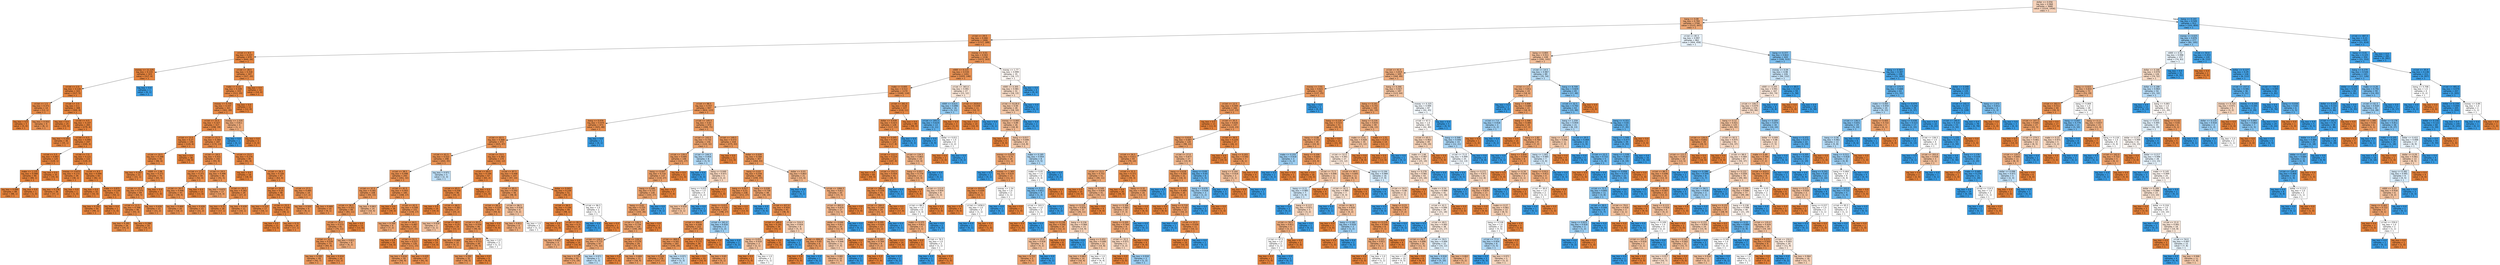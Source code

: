 digraph Tree {
node [shape=box, style="filled", color="black", fontname="helvetica"] ;
edge [fontname="helvetica"] ;
0 [label="dollar <= 0.056\nlog_loss = 0.968\nsamples = 3680\nvalue = [2224, 1456]\nclass = 1", fillcolor="#f6d3bb"] ;
1 [label="bang <= 0.08\nlog_loss = 0.784\nsamples = 2768\nvalue = [2121, 647]\nclass = 1", fillcolor="#eda775"] ;
0 -> 1 [labeldistance=2.5, labelangle=45, headlabel="True"] ;
2 [label="crl.tot <= 29.5\nlog_loss = 0.466\nsamples = 1906\nvalue = [1717, 189]\nclass = 1", fillcolor="#e88f4f"] ;
1 -> 2 ;
3 [label="crl.tot <= 9.5\nlog_loss = 0.237\nsamples = 670\nvalue = [644, 26]\nclass = 1", fillcolor="#e68641"] ;
2 -> 3 ;
4 [label="money <= 11.125\nlog_loss = 0.133\nsamples = 323\nvalue = [317, 6]\nclass = 1", fillcolor="#e5833d"] ;
3 -> 4 ;
5 [label="crl.tot <= 2.5\nlog_loss = 0.116\nsamples = 322\nvalue = [317, 5]\nclass = 1", fillcolor="#e5833c"] ;
4 -> 5 ;
6 [label="crl.tot <= 1.5\nlog_loss = 0.371\nsamples = 14\nvalue = [13, 1]\nclass = 1", fillcolor="#e78b48"] ;
5 -> 6 ;
7 [label="log_loss = 0.0\nsamples = 5\nvalue = [5, 0]\nclass = 1", fillcolor="#e58139"] ;
6 -> 7 ;
8 [label="log_loss = 0.503\nsamples = 9\nvalue = [8, 1]\nclass = 1", fillcolor="#e89152"] ;
6 -> 8 ;
9 [label="crl.tot <= 3.5\nlog_loss = 0.1\nsamples = 308\nvalue = [304, 4]\nclass = 1", fillcolor="#e5833c"] ;
5 -> 9 ;
10 [label="log_loss = 0.0\nsamples = 25\nvalue = [25, 0]\nclass = 1", fillcolor="#e58139"] ;
9 -> 10 ;
11 [label="crl.tot <= 4.5\nlog_loss = 0.107\nsamples = 283\nvalue = [279, 4]\nclass = 1", fillcolor="#e5833c"] ;
9 -> 11 ;
12 [label="log_loss = 0.183\nsamples = 36\nvalue = [35, 1]\nclass = 1", fillcolor="#e6853f"] ;
11 -> 12 ;
13 [label="crl.tot <= 6.5\nlog_loss = 0.095\nsamples = 247\nvalue = [244, 3]\nclass = 1", fillcolor="#e5833b"] ;
11 -> 13 ;
14 [label="crl.tot <= 5.5\nlog_loss = 0.067\nsamples = 125\nvalue = [124, 1]\nclass = 1", fillcolor="#e5823b"] ;
13 -> 14 ;
15 [label="make <= 1.135\nlog_loss = 0.088\nsamples = 90\nvalue = [89, 1]\nclass = 1", fillcolor="#e5823b"] ;
14 -> 15 ;
16 [label="log_loss = 0.089\nsamples = 89\nvalue = [88, 1]\nclass = 1", fillcolor="#e5823b"] ;
15 -> 16 ;
17 [label="log_loss = 0.0\nsamples = 1\nvalue = [1, 0]\nclass = 1", fillcolor="#e58139"] ;
15 -> 17 ;
18 [label="log_loss = 0.0\nsamples = 35\nvalue = [35, 0]\nclass = 1", fillcolor="#e58139"] ;
14 -> 18 ;
19 [label="crl.tot <= 7.5\nlog_loss = 0.121\nsamples = 122\nvalue = [120, 2]\nclass = 1", fillcolor="#e5833c"] ;
13 -> 19 ;
20 [label="money <= 4.875\nlog_loss = 0.172\nsamples = 39\nvalue = [38, 1]\nclass = 1", fillcolor="#e6843e"] ;
19 -> 20 ;
21 [label="log_loss = 0.176\nsamples = 38\nvalue = [37, 1]\nclass = 1", fillcolor="#e6843e"] ;
20 -> 21 ;
22 [label="log_loss = 0.0\nsamples = 1\nvalue = [1, 0]\nclass = 1", fillcolor="#e58139"] ;
20 -> 22 ;
23 [label="crl.tot <= 8.5\nlog_loss = 0.094\nsamples = 83\nvalue = [82, 1]\nclass = 1", fillcolor="#e5833b"] ;
19 -> 23 ;
24 [label="log_loss = 0.0\nsamples = 32\nvalue = [32, 0]\nclass = 1", fillcolor="#e58139"] ;
23 -> 24 ;
25 [label="make <= 0.875\nlog_loss = 0.139\nsamples = 51\nvalue = [50, 1]\nclass = 1", fillcolor="#e6843d"] ;
23 -> 25 ;
26 [label="log_loss = 0.141\nsamples = 50\nvalue = [49, 1]\nclass = 1", fillcolor="#e6843d"] ;
25 -> 26 ;
27 [label="log_loss = 0.0\nsamples = 1\nvalue = [1, 0]\nclass = 1", fillcolor="#e58139"] ;
25 -> 27 ;
28 [label="log_loss = 0.0\nsamples = 1\nvalue = [0, 1]\nclass = 1", fillcolor="#399de5"] ;
4 -> 28 ;
29 [label="crl.tot <= 28.5\nlog_loss = 0.318\nsamples = 347\nvalue = [327, 20]\nclass = 1", fillcolor="#e78945"] ;
3 -> 29 ;
30 [label="make <= 0.21\nlog_loss = 0.328\nsamples = 333\nvalue = [313, 20]\nclass = 1", fillcolor="#e78946"] ;
29 -> 30 ;
31 [label="money <= 0.735\nlog_loss = 0.337\nsamples = 321\nvalue = [301, 20]\nclass = 1", fillcolor="#e78946"] ;
30 -> 31 ;
32 [label="crl.tot <= 15.5\nlog_loss = 0.327\nsamples = 317\nvalue = [298, 19]\nclass = 1", fillcolor="#e78946"] ;
31 -> 32 ;
33 [label="crl.tot <= 13.5\nlog_loss = 0.27\nsamples = 130\nvalue = [124, 6]\nclass = 1", fillcolor="#e68743"] ;
32 -> 33 ;
34 [label="crl.tot <= 10.5\nlog_loss = 0.348\nsamples = 92\nvalue = [86, 6]\nclass = 1", fillcolor="#e78a47"] ;
33 -> 34 ;
35 [label="log_loss = 0.267\nsamples = 22\nvalue = [21, 1]\nclass = 1", fillcolor="#e68742"] ;
34 -> 35 ;
36 [label="n000 <= 1.06\nlog_loss = 0.371\nsamples = 70\nvalue = [65, 5]\nclass = 1", fillcolor="#e78b48"] ;
34 -> 36 ;
37 [label="crl.tot <= 12.5\nlog_loss = 0.375\nsamples = 69\nvalue = [64, 5]\nclass = 1", fillcolor="#e78b48"] ;
36 -> 37 ;
38 [label="crl.tot <= 11.5\nlog_loss = 0.348\nsamples = 46\nvalue = [43, 3]\nclass = 1", fillcolor="#e78a47"] ;
37 -> 38 ;
39 [label="log_loss = 0.391\nsamples = 26\nvalue = [24, 2]\nclass = 1", fillcolor="#e78c49"] ;
38 -> 39 ;
40 [label="log_loss = 0.286\nsamples = 20\nvalue = [19, 1]\nclass = 1", fillcolor="#e68843"] ;
38 -> 40 ;
41 [label="log_loss = 0.426\nsamples = 23\nvalue = [21, 2]\nclass = 1", fillcolor="#e78d4c"] ;
37 -> 41 ;
42 [label="log_loss = 0.0\nsamples = 1\nvalue = [1, 0]\nclass = 1", fillcolor="#e58139"] ;
36 -> 42 ;
43 [label="log_loss = 0.0\nsamples = 38\nvalue = [38, 0]\nclass = 1", fillcolor="#e58139"] ;
33 -> 43 ;
44 [label="crl.tot <= 21.5\nlog_loss = 0.364\nsamples = 187\nvalue = [174, 13]\nclass = 1", fillcolor="#e78a48"] ;
32 -> 44 ;
45 [label="crl.tot <= 18.5\nlog_loss = 0.431\nsamples = 102\nvalue = [93, 9]\nclass = 1", fillcolor="#e88d4c"] ;
44 -> 45 ;
46 [label="crl.tot <= 17.5\nlog_loss = 0.371\nsamples = 56\nvalue = [52, 4]\nclass = 1", fillcolor="#e78b48"] ;
45 -> 46 ;
47 [label="crl.tot <= 16.5\nlog_loss = 0.446\nsamples = 43\nvalue = [39, 4]\nclass = 1", fillcolor="#e88e4d"] ;
46 -> 47 ;
48 [label="log_loss = 0.469\nsamples = 20\nvalue = [18, 2]\nclass = 1", fillcolor="#e88f4f"] ;
47 -> 48 ;
49 [label="log_loss = 0.426\nsamples = 23\nvalue = [21, 2]\nclass = 1", fillcolor="#e78d4c"] ;
47 -> 49 ;
50 [label="log_loss = 0.0\nsamples = 13\nvalue = [13, 0]\nclass = 1", fillcolor="#e58139"] ;
46 -> 50 ;
51 [label="crl.tot <= 19.5\nlog_loss = 0.496\nsamples = 46\nvalue = [41, 5]\nclass = 1", fillcolor="#e89051"] ;
45 -> 51 ;
52 [label="log_loss = 0.672\nsamples = 17\nvalue = [14, 3]\nclass = 1", fillcolor="#eb9c63"] ;
51 -> 52 ;
53 [label="crl.tot <= 20.5\nlog_loss = 0.362\nsamples = 29\nvalue = [27, 2]\nclass = 1", fillcolor="#e78a48"] ;
51 -> 53 ;
54 [label="log_loss = 0.31\nsamples = 18\nvalue = [17, 1]\nclass = 1", fillcolor="#e78845"] ;
53 -> 54 ;
55 [label="log_loss = 0.439\nsamples = 11\nvalue = [10, 1]\nclass = 1", fillcolor="#e88e4d"] ;
53 -> 55 ;
56 [label="crl.tot <= 23.5\nlog_loss = 0.274\nsamples = 85\nvalue = [81, 4]\nclass = 1", fillcolor="#e68743"] ;
44 -> 56 ;
57 [label="log_loss = 0.0\nsamples = 18\nvalue = [18, 0]\nclass = 1", fillcolor="#e58139"] ;
56 -> 57 ;
58 [label="crl.tot <= 26.5\nlog_loss = 0.326\nsamples = 67\nvalue = [63, 4]\nclass = 1", fillcolor="#e78946"] ;
56 -> 58 ;
59 [label="crl.tot <= 24.5\nlog_loss = 0.25\nsamples = 48\nvalue = [46, 2]\nclass = 1", fillcolor="#e68642"] ;
58 -> 59 ;
60 [label="log_loss = 0.323\nsamples = 17\nvalue = [16, 1]\nclass = 1", fillcolor="#e78945"] ;
59 -> 60 ;
61 [label="crl.tot <= 25.5\nlog_loss = 0.206\nsamples = 31\nvalue = [30, 1]\nclass = 1", fillcolor="#e68540"] ;
59 -> 61 ;
62 [label="log_loss = 0.0\nsamples = 13\nvalue = [13, 0]\nclass = 1", fillcolor="#e58139"] ;
61 -> 62 ;
63 [label="log_loss = 0.31\nsamples = 18\nvalue = [17, 1]\nclass = 1", fillcolor="#e78845"] ;
61 -> 63 ;
64 [label="crl.tot <= 27.5\nlog_loss = 0.485\nsamples = 19\nvalue = [17, 2]\nclass = 1", fillcolor="#e89050"] ;
58 -> 64 ;
65 [label="log_loss = 0.503\nsamples = 9\nvalue = [8, 1]\nclass = 1", fillcolor="#e89152"] ;
64 -> 65 ;
66 [label="log_loss = 0.469\nsamples = 10\nvalue = [9, 1]\nclass = 1", fillcolor="#e88f4f"] ;
64 -> 66 ;
67 [label="money <= 1.535\nlog_loss = 0.811\nsamples = 4\nvalue = [3, 1]\nclass = 1", fillcolor="#eeab7b"] ;
31 -> 67 ;
68 [label="log_loss = 0.0\nsamples = 1\nvalue = [0, 1]\nclass = 1", fillcolor="#399de5"] ;
67 -> 68 ;
69 [label="log_loss = 0.0\nsamples = 3\nvalue = [3, 0]\nclass = 1", fillcolor="#e58139"] ;
67 -> 69 ;
70 [label="log_loss = 0.0\nsamples = 12\nvalue = [12, 0]\nclass = 1", fillcolor="#e58139"] ;
30 -> 70 ;
71 [label="log_loss = 0.0\nsamples = 14\nvalue = [14, 0]\nclass = 1", fillcolor="#e58139"] ;
29 -> 71 ;
72 [label="money <= 0.01\nlog_loss = 0.563\nsamples = 1236\nvalue = [1073, 163]\nclass = 1", fillcolor="#e99457"] ;
2 -> 72 ;
73 [label="n000 <= 0.115\nlog_loss = 0.534\nsamples = 1201\nvalue = [1055, 146]\nclass = 1", fillcolor="#e99254"] ;
72 -> 73 ;
74 [label="make <= 0.005\nlog_loss = 0.512\nsamples = 1174\nvalue = [1040, 134]\nclass = 1", fillcolor="#e89153"] ;
73 -> 74 ;
75 [label="crl.tot <= 98.5\nlog_loss = 0.557\nsamples = 947\nvalue = [824, 123]\nclass = 1", fillcolor="#e99457"] ;
74 -> 75 ;
76 [label="bang <= 0.076\nlog_loss = 0.474\nsamples = 473\nvalue = [425, 48]\nclass = 1", fillcolor="#e88f4f"] ;
75 -> 76 ;
77 [label="crl.tot <= 62.5\nlog_loss = 0.468\nsamples = 472\nvalue = [425, 47]\nclass = 1", fillcolor="#e88f4f"] ;
76 -> 77 ;
78 [label="crl.tot <= 61.5\nlog_loss = 0.522\nsamples = 298\nvalue = [263, 35]\nclass = 1", fillcolor="#e89253"] ;
77 -> 78 ;
79 [label="crl.tot <= 38.5\nlog_loss = 0.498\nsamples = 293\nvalue = [261, 32]\nclass = 1", fillcolor="#e89051"] ;
78 -> 79 ;
80 [label="crl.tot <= 37.5\nlog_loss = 0.581\nsamples = 108\nvalue = [93, 15]\nclass = 1", fillcolor="#e99559"] ;
79 -> 80 ;
81 [label="crl.tot <= 36.5\nlog_loss = 0.521\nsamples = 94\nvalue = [83, 11]\nclass = 1", fillcolor="#e89253"] ;
80 -> 81 ;
82 [label="crl.tot <= 35.5\nlog_loss = 0.573\nsamples = 81\nvalue = [70, 11]\nclass = 1", fillcolor="#e99558"] ;
81 -> 82 ;
83 [label="crl.tot <= 33.5\nlog_loss = 0.539\nsamples = 73\nvalue = [64, 9]\nclass = 1", fillcolor="#e99355"] ;
82 -> 83 ;
84 [label="log_loss = 0.592\nsamples = 49\nvalue = [42, 7]\nclass = 1", fillcolor="#e9965a"] ;
83 -> 84 ;
85 [label="log_loss = 0.414\nsamples = 24\nvalue = [22, 2]\nclass = 1", fillcolor="#e78c4b"] ;
83 -> 85 ;
86 [label="log_loss = 0.811\nsamples = 8\nvalue = [6, 2]\nclass = 1", fillcolor="#eeab7b"] ;
82 -> 86 ;
87 [label="log_loss = 0.0\nsamples = 13\nvalue = [13, 0]\nclass = 1", fillcolor="#e58139"] ;
81 -> 87 ;
88 [label="log_loss = 0.863\nsamples = 14\nvalue = [10, 4]\nclass = 1", fillcolor="#efb388"] ;
80 -> 88 ;
89 [label="crl.tot <= 41.5\nlog_loss = 0.443\nsamples = 185\nvalue = [168, 17]\nclass = 1", fillcolor="#e88e4d"] ;
79 -> 89 ;
90 [label="log_loss = 0.0\nsamples = 34\nvalue = [34, 0]\nclass = 1", fillcolor="#e58139"] ;
89 -> 90 ;
91 [label="crl.tot <= 42.5\nlog_loss = 0.508\nsamples = 151\nvalue = [134, 17]\nclass = 1", fillcolor="#e89152"] ;
89 -> 91 ;
92 [label="log_loss = 0.764\nsamples = 9\nvalue = [7, 2]\nclass = 1", fillcolor="#eca572"] ;
91 -> 92 ;
93 [label="crl.tot <= 44.5\nlog_loss = 0.487\nsamples = 142\nvalue = [127, 15]\nclass = 1", fillcolor="#e89050"] ;
91 -> 93 ;
94 [label="log_loss = 0.0\nsamples = 16\nvalue = [16, 0]\nclass = 1", fillcolor="#e58139"] ;
93 -> 94 ;
95 [label="crl.tot <= 51.5\nlog_loss = 0.527\nsamples = 126\nvalue = [111, 15]\nclass = 1", fillcolor="#e99254"] ;
93 -> 95 ;
96 [label="log_loss = 0.616\nsamples = 59\nvalue = [50, 9]\nclass = 1", fillcolor="#ea985d"] ;
95 -> 96 ;
97 [label="log_loss = 0.435\nsamples = 67\nvalue = [61, 6]\nclass = 1", fillcolor="#e88d4c"] ;
95 -> 97 ;
98 [label="log_loss = 0.971\nsamples = 5\nvalue = [2, 3]\nclass = 1", fillcolor="#bddef6"] ;
78 -> 98 ;
99 [label="crl.tot <= 73.5\nlog_loss = 0.362\nsamples = 174\nvalue = [162, 12]\nclass = 1", fillcolor="#e78a48"] ;
77 -> 99 ;
100 [label="crl.tot <= 69.5\nlog_loss = 0.194\nsamples = 67\nvalue = [65, 2]\nclass = 1", fillcolor="#e6853f"] ;
99 -> 100 ;
101 [label="crl.tot <= 65.5\nlog_loss = 0.258\nsamples = 46\nvalue = [44, 2]\nclass = 1", fillcolor="#e68742"] ;
100 -> 101 ;
102 [label="log_loss = 0.0\nsamples = 19\nvalue = [19, 0]\nclass = 1", fillcolor="#e58139"] ;
101 -> 102 ;
103 [label="crl.tot <= 66.5\nlog_loss = 0.381\nsamples = 27\nvalue = [25, 2]\nclass = 1", fillcolor="#e78b49"] ;
101 -> 103 ;
104 [label="log_loss = 0.918\nsamples = 3\nvalue = [2, 1]\nclass = 1", fillcolor="#f2c09c"] ;
103 -> 104 ;
105 [label="crl.tot <= 68.5\nlog_loss = 0.25\nsamples = 24\nvalue = [23, 1]\nclass = 1", fillcolor="#e68642"] ;
103 -> 105 ;
106 [label="log_loss = 0.0\nsamples = 14\nvalue = [14, 0]\nclass = 1", fillcolor="#e58139"] ;
105 -> 106 ;
107 [label="log_loss = 0.469\nsamples = 10\nvalue = [9, 1]\nclass = 1", fillcolor="#e88f4f"] ;
105 -> 107 ;
108 [label="log_loss = 0.0\nsamples = 21\nvalue = [21, 0]\nclass = 1", fillcolor="#e58139"] ;
100 -> 108 ;
109 [label="crl.tot <= 87.5\nlog_loss = 0.448\nsamples = 107\nvalue = [97, 10]\nclass = 1", fillcolor="#e88e4d"] ;
99 -> 109 ;
110 [label="crl.tot <= 85.5\nlog_loss = 0.592\nsamples = 56\nvalue = [48, 8]\nclass = 1", fillcolor="#e9965a"] ;
109 -> 110 ;
111 [label="crl.tot <= 84.5\nlog_loss = 0.529\nsamples = 50\nvalue = [44, 6]\nclass = 1", fillcolor="#e99254"] ;
110 -> 111 ;
112 [label="crl.tot <= 83.5\nlog_loss = 0.559\nsamples = 46\nvalue = [40, 6]\nclass = 1", fillcolor="#e99457"] ;
111 -> 112 ;
113 [label="crl.tot <= 81.5\nlog_loss = 0.511\nsamples = 44\nvalue = [39, 5]\nclass = 1", fillcolor="#e89152"] ;
112 -> 113 ;
114 [label="log_loss = 0.592\nsamples = 35\nvalue = [30, 5]\nclass = 1", fillcolor="#e9965a"] ;
113 -> 114 ;
115 [label="log_loss = 0.0\nsamples = 9\nvalue = [9, 0]\nclass = 1", fillcolor="#e58139"] ;
113 -> 115 ;
116 [label="log_loss = 1.0\nsamples = 2\nvalue = [1, 1]\nclass = 1", fillcolor="#ffffff"] ;
112 -> 116 ;
117 [label="log_loss = 0.0\nsamples = 4\nvalue = [4, 0]\nclass = 1", fillcolor="#e58139"] ;
111 -> 117 ;
118 [label="crl.tot <= 86.5\nlog_loss = 0.918\nsamples = 6\nvalue = [4, 2]\nclass = 1", fillcolor="#f2c09c"] ;
110 -> 118 ;
119 [label="log_loss = 0.811\nsamples = 4\nvalue = [3, 1]\nclass = 1", fillcolor="#eeab7b"] ;
118 -> 119 ;
120 [label="log_loss = 1.0\nsamples = 2\nvalue = [1, 1]\nclass = 1", fillcolor="#ffffff"] ;
118 -> 120 ;
121 [label="dollar <= 0.043\nlog_loss = 0.239\nsamples = 51\nvalue = [49, 2]\nclass = 1", fillcolor="#e68641"] ;
109 -> 121 ;
122 [label="crl.tot <= 94.5\nlog_loss = 0.144\nsamples = 49\nvalue = [48, 1]\nclass = 1", fillcolor="#e6843d"] ;
121 -> 122 ;
123 [label="log_loss = 0.0\nsamples = 31\nvalue = [31, 0]\nclass = 1", fillcolor="#e58139"] ;
122 -> 123 ;
124 [label="crl.tot <= 95.5\nlog_loss = 0.31\nsamples = 18\nvalue = [17, 1]\nclass = 1", fillcolor="#e78845"] ;
122 -> 124 ;
125 [label="log_loss = 0.811\nsamples = 4\nvalue = [3, 1]\nclass = 1", fillcolor="#eeab7b"] ;
124 -> 125 ;
126 [label="log_loss = 0.0\nsamples = 14\nvalue = [14, 0]\nclass = 1", fillcolor="#e58139"] ;
124 -> 126 ;
127 [label="crl.tot <= 96.5\nlog_loss = 1.0\nsamples = 2\nvalue = [1, 1]\nclass = 1", fillcolor="#ffffff"] ;
121 -> 127 ;
128 [label="log_loss = 0.0\nsamples = 1\nvalue = [0, 1]\nclass = 1", fillcolor="#399de5"] ;
127 -> 128 ;
129 [label="log_loss = 0.0\nsamples = 1\nvalue = [1, 0]\nclass = 1", fillcolor="#e58139"] ;
127 -> 129 ;
130 [label="log_loss = 0.0\nsamples = 1\nvalue = [0, 1]\nclass = 1", fillcolor="#399de5"] ;
76 -> 130 ;
131 [label="crl.tot <= 145.5\nlog_loss = 0.63\nsamples = 474\nvalue = [399, 75]\nclass = 1", fillcolor="#ea995e"] ;
75 -> 131 ;
132 [label="crl.tot <= 143.5\nlog_loss = 0.732\nsamples = 156\nvalue = [124, 32]\nclass = 1", fillcolor="#eca26c"] ;
131 -> 132 ;
133 [label="crl.tot <= 139.5\nlog_loss = 0.685\nsamples = 148\nvalue = [121, 27]\nclass = 1", fillcolor="#eb9d65"] ;
132 -> 133 ;
134 [label="bang <= 0.047\nlog_loss = 0.716\nsamples = 137\nvalue = [110, 27]\nclass = 1", fillcolor="#eba06a"] ;
133 -> 134 ;
135 [label="bang <= 0.046\nlog_loss = 0.737\nsamples = 130\nvalue = [103, 27]\nclass = 1", fillcolor="#eca26d"] ;
134 -> 135 ;
136 [label="bang <= 0.02\nlog_loss = 0.725\nsamples = 129\nvalue = [103, 26]\nclass = 1", fillcolor="#eca16b"] ;
135 -> 136 ;
137 [label="crl.tot <= 126.5\nlog_loss = 0.734\nsamples = 126\nvalue = [100, 26]\nclass = 1", fillcolor="#eca26c"] ;
136 -> 137 ;
138 [label="crl.tot <= 124.5\nlog_loss = 0.772\nsamples = 97\nvalue = [75, 22]\nclass = 1", fillcolor="#eda673"] ;
137 -> 138 ;
139 [label="log_loss = 0.735\nsamples = 92\nvalue = [73, 19]\nclass = 1", fillcolor="#eca26d"] ;
138 -> 139 ;
140 [label="log_loss = 0.971\nsamples = 5\nvalue = [2, 3]\nclass = 1", fillcolor="#bddef6"] ;
138 -> 140 ;
141 [label="crl.tot <= 128.5\nlog_loss = 0.579\nsamples = 29\nvalue = [25, 4]\nclass = 1", fillcolor="#e99559"] ;
137 -> 141 ;
142 [label="log_loss = 0.0\nsamples = 7\nvalue = [7, 0]\nclass = 1", fillcolor="#e58139"] ;
141 -> 142 ;
143 [label="log_loss = 0.684\nsamples = 22\nvalue = [18, 4]\nclass = 1", fillcolor="#eb9d65"] ;
141 -> 143 ;
144 [label="log_loss = 0.0\nsamples = 3\nvalue = [3, 0]\nclass = 1", fillcolor="#e58139"] ;
136 -> 144 ;
145 [label="log_loss = 0.0\nsamples = 1\nvalue = [0, 1]\nclass = 1", fillcolor="#399de5"] ;
135 -> 145 ;
146 [label="log_loss = 0.0\nsamples = 7\nvalue = [7, 0]\nclass = 1", fillcolor="#e58139"] ;
134 -> 146 ;
147 [label="log_loss = 0.0\nsamples = 11\nvalue = [11, 0]\nclass = 1", fillcolor="#e58139"] ;
133 -> 147 ;
148 [label="crl.tot <= 144.5\nlog_loss = 0.954\nsamples = 8\nvalue = [3, 5]\nclass = 1", fillcolor="#b0d8f5"] ;
132 -> 148 ;
149 [label="log_loss = 0.0\nsamples = 3\nvalue = [0, 3]\nclass = 1", fillcolor="#399de5"] ;
148 -> 149 ;
150 [label="bang <= 0.049\nlog_loss = 0.971\nsamples = 5\nvalue = [3, 2]\nclass = 1", fillcolor="#f6d5bd"] ;
148 -> 150 ;
151 [label="bang <= 0.022\nlog_loss = 1.0\nsamples = 4\nvalue = [2, 2]\nclass = 1", fillcolor="#ffffff"] ;
150 -> 151 ;
152 [label="log_loss = 0.918\nsamples = 3\nvalue = [2, 1]\nclass = 1", fillcolor="#f2c09c"] ;
151 -> 152 ;
153 [label="log_loss = 0.0\nsamples = 1\nvalue = [0, 1]\nclass = 1", fillcolor="#399de5"] ;
151 -> 153 ;
154 [label="log_loss = 0.0\nsamples = 1\nvalue = [1, 0]\nclass = 1", fillcolor="#e58139"] ;
150 -> 154 ;
155 [label="crl.tot <= 149.5\nlog_loss = 0.572\nsamples = 318\nvalue = [275, 43]\nclass = 1", fillcolor="#e99558"] ;
131 -> 155 ;
156 [label="log_loss = 0.0\nsamples = 11\nvalue = [11, 0]\nclass = 1", fillcolor="#e58139"] ;
155 -> 156 ;
157 [label="dollar <= 0.028\nlog_loss = 0.584\nsamples = 307\nvalue = [264, 43]\nclass = 1", fillcolor="#e99659"] ;
155 -> 157 ;
158 [label="bang <= 0.03\nlog_loss = 0.556\nsamples = 286\nvalue = [249, 37]\nclass = 1", fillcolor="#e99456"] ;
157 -> 158 ;
159 [label="bang <= 0.017\nlog_loss = 0.51\nsamples = 238\nvalue = [211, 27]\nclass = 1", fillcolor="#e89152"] ;
158 -> 159 ;
160 [label="bang <= 0.015\nlog_loss = 0.529\nsamples = 225\nvalue = [198, 27]\nclass = 1", fillcolor="#e99254"] ;
159 -> 160 ;
161 [label="crl.tot <= 494.0\nlog_loss = 0.508\nsamples = 222\nvalue = [197, 25]\nclass = 1", fillcolor="#e89152"] ;
160 -> 161 ;
162 [label="crl.tot <= 469.0\nlog_loss = 0.561\nsamples = 183\nvalue = [159, 24]\nclass = 1", fillcolor="#e99457"] ;
161 -> 162 ;
163 [label="log_loss = 0.524\nsamples = 178\nvalue = [157, 21]\nclass = 1", fillcolor="#e89253"] ;
162 -> 163 ;
164 [label="log_loss = 0.971\nsamples = 5\nvalue = [2, 3]\nclass = 1", fillcolor="#bddef6"] ;
162 -> 164 ;
165 [label="crl.tot <= 1314.5\nlog_loss = 0.172\nsamples = 39\nvalue = [38, 1]\nclass = 1", fillcolor="#e6843e"] ;
161 -> 165 ;
166 [label="log_loss = 0.0\nsamples = 33\nvalue = [33, 0]\nclass = 1", fillcolor="#e58139"] ;
165 -> 166 ;
167 [label="log_loss = 0.65\nsamples = 6\nvalue = [5, 1]\nclass = 1", fillcolor="#ea9a61"] ;
165 -> 167 ;
168 [label="crl.tot <= 341.0\nlog_loss = 0.918\nsamples = 3\nvalue = [1, 2]\nclass = 1", fillcolor="#9ccef2"] ;
160 -> 168 ;
169 [label="log_loss = 0.0\nsamples = 1\nvalue = [1, 0]\nclass = 1", fillcolor="#e58139"] ;
168 -> 169 ;
170 [label="log_loss = 0.0\nsamples = 2\nvalue = [0, 2]\nclass = 1", fillcolor="#399de5"] ;
168 -> 170 ;
171 [label="log_loss = 0.0\nsamples = 13\nvalue = [13, 0]\nclass = 1", fillcolor="#e58139"] ;
159 -> 171 ;
172 [label="bang <= 0.038\nlog_loss = 0.738\nsamples = 48\nvalue = [38, 10]\nclass = 1", fillcolor="#eca26d"] ;
158 -> 172 ;
173 [label="log_loss = 0.0\nsamples = 6\nvalue = [0, 6]\nclass = 1", fillcolor="#399de5"] ;
172 -> 173 ;
174 [label="crl.tot <= 427.0\nlog_loss = 0.454\nsamples = 42\nvalue = [38, 4]\nclass = 1", fillcolor="#e88e4e"] ;
172 -> 174 ;
175 [label="crl.tot <= 169.0\nlog_loss = 0.191\nsamples = 34\nvalue = [33, 1]\nclass = 1", fillcolor="#e6853f"] ;
174 -> 175 ;
176 [label="bang <= 0.051\nlog_loss = 0.918\nsamples = 3\nvalue = [2, 1]\nclass = 1", fillcolor="#f2c09c"] ;
175 -> 176 ;
177 [label="log_loss = 0.0\nsamples = 1\nvalue = [1, 0]\nclass = 1", fillcolor="#e58139"] ;
176 -> 177 ;
178 [label="log_loss = 1.0\nsamples = 2\nvalue = [1, 1]\nclass = 1", fillcolor="#ffffff"] ;
176 -> 178 ;
179 [label="log_loss = 0.0\nsamples = 31\nvalue = [31, 0]\nclass = 1", fillcolor="#e58139"] ;
175 -> 179 ;
180 [label="crl.tot <= 524.0\nlog_loss = 0.954\nsamples = 8\nvalue = [5, 3]\nclass = 1", fillcolor="#f5cdb0"] ;
174 -> 180 ;
181 [label="log_loss = 0.0\nsamples = 2\nvalue = [0, 2]\nclass = 1", fillcolor="#399de5"] ;
180 -> 181 ;
182 [label="crl.tot <= 806.0\nlog_loss = 0.65\nsamples = 6\nvalue = [5, 1]\nclass = 1", fillcolor="#ea9a61"] ;
180 -> 182 ;
183 [label="log_loss = 0.0\nsamples = 5\nvalue = [5, 0]\nclass = 1", fillcolor="#e58139"] ;
182 -> 183 ;
184 [label="log_loss = 0.0\nsamples = 1\nvalue = [0, 1]\nclass = 1", fillcolor="#399de5"] ;
182 -> 184 ;
185 [label="dollar <= 0.03\nlog_loss = 0.863\nsamples = 21\nvalue = [15, 6]\nclass = 1", fillcolor="#efb388"] ;
157 -> 185 ;
186 [label="log_loss = 0.0\nsamples = 1\nvalue = [0, 1]\nclass = 1", fillcolor="#399de5"] ;
185 -> 186 ;
187 [label="crl.tot <= 1066.5\nlog_loss = 0.811\nsamples = 20\nvalue = [15, 5]\nclass = 1", fillcolor="#eeab7b"] ;
185 -> 187 ;
188 [label="crl.tot <= 893.0\nlog_loss = 0.874\nsamples = 17\nvalue = [12, 5]\nclass = 1", fillcolor="#f0b58b"] ;
187 -> 188 ;
189 [label="dollar <= 0.046\nlog_loss = 0.811\nsamples = 16\nvalue = [12, 4]\nclass = 1", fillcolor="#eeab7b"] ;
188 -> 189 ;
190 [label="bang <= 0.044\nlog_loss = 0.946\nsamples = 11\nvalue = [7, 4]\nclass = 1", fillcolor="#f4c9aa"] ;
189 -> 190 ;
191 [label="log_loss = 0.881\nsamples = 10\nvalue = [7, 3]\nclass = 1", fillcolor="#f0b78e"] ;
190 -> 191 ;
192 [label="log_loss = 0.0\nsamples = 1\nvalue = [0, 1]\nclass = 1", fillcolor="#399de5"] ;
190 -> 192 ;
193 [label="log_loss = 0.0\nsamples = 5\nvalue = [5, 0]\nclass = 1", fillcolor="#e58139"] ;
189 -> 193 ;
194 [label="log_loss = 0.0\nsamples = 1\nvalue = [0, 1]\nclass = 1", fillcolor="#399de5"] ;
188 -> 194 ;
195 [label="log_loss = 0.0\nsamples = 3\nvalue = [3, 0]\nclass = 1", fillcolor="#e58139"] ;
187 -> 195 ;
196 [label="crl.tot <= 261.0\nlog_loss = 0.28\nsamples = 227\nvalue = [216, 11]\nclass = 1", fillcolor="#e68743"] ;
74 -> 196 ;
197 [label="dollar <= 0.039\nlog_loss = 0.423\nsamples = 128\nvalue = [117, 11]\nclass = 1", fillcolor="#e78d4c"] ;
196 -> 197 ;
198 [label="bang <= 0.045\nlog_loss = 0.343\nsamples = 125\nvalue = [117, 8]\nclass = 1", fillcolor="#e78a47"] ;
197 -> 198 ;
199 [label="crl.tot <= 112.5\nlog_loss = 0.224\nsamples = 111\nvalue = [107, 4]\nclass = 1", fillcolor="#e68640"] ;
198 -> 199 ;
200 [label="log_loss = 0.0\nsamples = 69\nvalue = [69, 0]\nclass = 1", fillcolor="#e58139"] ;
199 -> 200 ;
201 [label="crl.tot <= 252.5\nlog_loss = 0.454\nsamples = 42\nvalue = [38, 4]\nclass = 1", fillcolor="#e88e4e"] ;
199 -> 201 ;
202 [label="crl.tot <= 188.0\nlog_loss = 0.378\nsamples = 41\nvalue = [38, 3]\nclass = 1", fillcolor="#e78b49"] ;
201 -> 202 ;
203 [label="crl.tot <= 184.0\nlog_loss = 0.544\nsamples = 24\nvalue = [21, 3]\nclass = 1", fillcolor="#e99355"] ;
202 -> 203 ;
204 [label="make <= 0.295\nlog_loss = 0.426\nsamples = 23\nvalue = [21, 2]\nclass = 1", fillcolor="#e78d4c"] ;
203 -> 204 ;
205 [label="make <= 0.265\nlog_loss = 0.764\nsamples = 9\nvalue = [7, 2]\nclass = 1", fillcolor="#eca572"] ;
204 -> 205 ;
206 [label="log_loss = 0.0\nsamples = 7\nvalue = [7, 0]\nclass = 1", fillcolor="#e58139"] ;
205 -> 206 ;
207 [label="log_loss = 0.0\nsamples = 2\nvalue = [0, 2]\nclass = 1", fillcolor="#399de5"] ;
205 -> 207 ;
208 [label="log_loss = 0.0\nsamples = 14\nvalue = [14, 0]\nclass = 1", fillcolor="#e58139"] ;
204 -> 208 ;
209 [label="log_loss = 0.0\nsamples = 1\nvalue = [0, 1]\nclass = 1", fillcolor="#399de5"] ;
203 -> 209 ;
210 [label="log_loss = 0.0\nsamples = 17\nvalue = [17, 0]\nclass = 1", fillcolor="#e58139"] ;
202 -> 210 ;
211 [label="log_loss = 0.0\nsamples = 1\nvalue = [0, 1]\nclass = 1", fillcolor="#399de5"] ;
201 -> 211 ;
212 [label="crl.tot <= 134.5\nlog_loss = 0.863\nsamples = 14\nvalue = [10, 4]\nclass = 1", fillcolor="#efb388"] ;
198 -> 212 ;
213 [label="bang <= 0.057\nlog_loss = 0.779\nsamples = 13\nvalue = [10, 3]\nclass = 1", fillcolor="#eda774"] ;
212 -> 213 ;
214 [label="log_loss = 0.0\nsamples = 5\nvalue = [5, 0]\nclass = 1", fillcolor="#e58139"] ;
213 -> 214 ;
215 [label="crl.tot <= 113.0\nlog_loss = 0.954\nsamples = 8\nvalue = [5, 3]\nclass = 1", fillcolor="#f5cdb0"] ;
213 -> 215 ;
216 [label="crl.tot <= 88.5\nlog_loss = 1.0\nsamples = 6\nvalue = [3, 3]\nclass = 1", fillcolor="#ffffff"] ;
215 -> 216 ;
217 [label="make <= 0.375\nlog_loss = 0.811\nsamples = 4\nvalue = [3, 1]\nclass = 1", fillcolor="#eeab7b"] ;
216 -> 217 ;
218 [label="log_loss = 0.0\nsamples = 2\nvalue = [2, 0]\nclass = 1", fillcolor="#e58139"] ;
217 -> 218 ;
219 [label="crl.tot <= 76.5\nlog_loss = 1.0\nsamples = 2\nvalue = [1, 1]\nclass = 1", fillcolor="#ffffff"] ;
217 -> 219 ;
220 [label="log_loss = 0.0\nsamples = 1\nvalue = [0, 1]\nclass = 1", fillcolor="#399de5"] ;
219 -> 220 ;
221 [label="log_loss = 0.0\nsamples = 1\nvalue = [1, 0]\nclass = 1", fillcolor="#e58139"] ;
219 -> 221 ;
222 [label="log_loss = 0.0\nsamples = 2\nvalue = [0, 2]\nclass = 1", fillcolor="#399de5"] ;
216 -> 222 ;
223 [label="log_loss = 0.0\nsamples = 2\nvalue = [2, 0]\nclass = 1", fillcolor="#e58139"] ;
215 -> 223 ;
224 [label="log_loss = 0.0\nsamples = 1\nvalue = [0, 1]\nclass = 1", fillcolor="#399de5"] ;
212 -> 224 ;
225 [label="log_loss = 0.0\nsamples = 3\nvalue = [0, 3]\nclass = 1", fillcolor="#399de5"] ;
197 -> 225 ;
226 [label="log_loss = 0.0\nsamples = 99\nvalue = [99, 0]\nclass = 1", fillcolor="#e58139"] ;
196 -> 226 ;
227 [label="crl.tot <= 365.0\nlog_loss = 0.991\nsamples = 27\nvalue = [15, 12]\nclass = 1", fillcolor="#fae6d7"] ;
73 -> 227 ;
228 [label="n000 <= 0.615\nlog_loss = 0.896\nsamples = 16\nvalue = [5, 11]\nclass = 1", fillcolor="#93caf1"] ;
227 -> 228 ;
229 [label="crl.tot <= 205.5\nlog_loss = 0.619\nsamples = 13\nvalue = [2, 11]\nclass = 1", fillcolor="#5dafea"] ;
228 -> 229 ;
230 [label="log_loss = 0.0\nsamples = 9\nvalue = [0, 9]\nclass = 1", fillcolor="#399de5"] ;
229 -> 230 ;
231 [label="dollar <= 0.011\nlog_loss = 1.0\nsamples = 4\nvalue = [2, 2]\nclass = 1", fillcolor="#ffffff"] ;
229 -> 231 ;
232 [label="log_loss = 0.0\nsamples = 2\nvalue = [2, 0]\nclass = 1", fillcolor="#e58139"] ;
231 -> 232 ;
233 [label="log_loss = 0.0\nsamples = 2\nvalue = [0, 2]\nclass = 1", fillcolor="#399de5"] ;
231 -> 233 ;
234 [label="log_loss = 0.0\nsamples = 3\nvalue = [3, 0]\nclass = 1", fillcolor="#e58139"] ;
228 -> 234 ;
235 [label="crl.tot <= 2029.0\nlog_loss = 0.439\nsamples = 11\nvalue = [10, 1]\nclass = 1", fillcolor="#e88e4d"] ;
227 -> 235 ;
236 [label="log_loss = 0.0\nsamples = 10\nvalue = [10, 0]\nclass = 1", fillcolor="#e58139"] ;
235 -> 236 ;
237 [label="log_loss = 0.0\nsamples = 1\nvalue = [0, 1]\nclass = 1", fillcolor="#399de5"] ;
235 -> 237 ;
238 [label="money <= 1.77\nlog_loss = 0.999\nsamples = 35\nvalue = [18, 17]\nclass = 1", fillcolor="#fef8f4"] ;
72 -> 238 ;
239 [label="n000 <= 0.305\nlog_loss = 0.981\nsamples = 31\nvalue = [18, 13]\nclass = 1", fillcolor="#f8dcc8"] ;
238 -> 239 ;
240 [label="crl.tot <= 6128.0\nlog_loss = 0.94\nsamples = 28\nvalue = [18, 10]\nclass = 1", fillcolor="#f3c7a7"] ;
239 -> 240 ;
241 [label="money <= 0.065\nlog_loss = 0.89\nsamples = 26\nvalue = [18, 8]\nclass = 1", fillcolor="#f1b991"] ;
240 -> 241 ;
242 [label="log_loss = 0.0\nsamples = 4\nvalue = [4, 0]\nclass = 1", fillcolor="#e58139"] ;
241 -> 242 ;
243 [label="bang <= 0.017\nlog_loss = 0.946\nsamples = 22\nvalue = [14, 8]\nclass = 1", fillcolor="#f4c9aa"] ;
241 -> 243 ;
244 [label="money <= 0.075\nlog_loss = 0.75\nsamples = 14\nvalue = [11, 3]\nclass = 1", fillcolor="#eca36f"] ;
243 -> 244 ;
245 [label="log_loss = 0.0\nsamples = 1\nvalue = [0, 1]\nclass = 1", fillcolor="#399de5"] ;
244 -> 245 ;
246 [label="money <= 1.365\nlog_loss = 0.619\nsamples = 13\nvalue = [11, 2]\nclass = 1", fillcolor="#ea985d"] ;
244 -> 246 ;
247 [label="crl.tot <= 933.0\nlog_loss = 0.439\nsamples = 11\nvalue = [10, 1]\nclass = 1", fillcolor="#e88e4d"] ;
246 -> 247 ;
248 [label="log_loss = 0.0\nsamples = 9\nvalue = [9, 0]\nclass = 1", fillcolor="#e58139"] ;
247 -> 248 ;
249 [label="crl.tot <= 1458.0\nlog_loss = 1.0\nsamples = 2\nvalue = [1, 1]\nclass = 1", fillcolor="#ffffff"] ;
247 -> 249 ;
250 [label="log_loss = 0.0\nsamples = 1\nvalue = [0, 1]\nclass = 1", fillcolor="#399de5"] ;
249 -> 250 ;
251 [label="log_loss = 0.0\nsamples = 1\nvalue = [1, 0]\nclass = 1", fillcolor="#e58139"] ;
249 -> 251 ;
252 [label="money <= 1.54\nlog_loss = 1.0\nsamples = 2\nvalue = [1, 1]\nclass = 1", fillcolor="#ffffff"] ;
246 -> 252 ;
253 [label="log_loss = 0.0\nsamples = 1\nvalue = [0, 1]\nclass = 1", fillcolor="#399de5"] ;
252 -> 253 ;
254 [label="log_loss = 0.0\nsamples = 1\nvalue = [1, 0]\nclass = 1", fillcolor="#e58139"] ;
252 -> 254 ;
255 [label="make <= 0.185\nlog_loss = 0.954\nsamples = 8\nvalue = [3, 5]\nclass = 1", fillcolor="#b0d8f5"] ;
243 -> 255 ;
256 [label="make <= 0.05\nlog_loss = 1.0\nsamples = 6\nvalue = [3, 3]\nclass = 1", fillcolor="#ffffff"] ;
255 -> 256 ;
257 [label="money <= 0.21\nlog_loss = 0.811\nsamples = 4\nvalue = [1, 3]\nclass = 1", fillcolor="#7bbeee"] ;
256 -> 257 ;
258 [label="crl.tot <= 243.5\nlog_loss = 1.0\nsamples = 2\nvalue = [1, 1]\nclass = 1", fillcolor="#ffffff"] ;
257 -> 258 ;
259 [label="log_loss = 0.0\nsamples = 1\nvalue = [1, 0]\nclass = 1", fillcolor="#e58139"] ;
258 -> 259 ;
260 [label="log_loss = 0.0\nsamples = 1\nvalue = [0, 1]\nclass = 1", fillcolor="#399de5"] ;
258 -> 260 ;
261 [label="log_loss = 0.0\nsamples = 2\nvalue = [0, 2]\nclass = 1", fillcolor="#399de5"] ;
257 -> 261 ;
262 [label="log_loss = 0.0\nsamples = 2\nvalue = [2, 0]\nclass = 1", fillcolor="#e58139"] ;
256 -> 262 ;
263 [label="log_loss = 0.0\nsamples = 2\nvalue = [0, 2]\nclass = 1", fillcolor="#399de5"] ;
255 -> 263 ;
264 [label="log_loss = 0.0\nsamples = 2\nvalue = [0, 2]\nclass = 1", fillcolor="#399de5"] ;
240 -> 264 ;
265 [label="log_loss = 0.0\nsamples = 3\nvalue = [0, 3]\nclass = 1", fillcolor="#399de5"] ;
239 -> 265 ;
266 [label="log_loss = 0.0\nsamples = 4\nvalue = [0, 4]\nclass = 1", fillcolor="#399de5"] ;
238 -> 266 ;
267 [label="crl.tot <= 85.5\nlog_loss = 0.997\nsamples = 862\nvalue = [404, 458]\nclass = 1", fillcolor="#e8f3fc"] ;
1 -> 267 ;
268 [label="bang <= 0.805\nlog_loss = 0.911\nsamples = 438\nvalue = [295, 143]\nclass = 1", fillcolor="#f2be99"] ;
267 -> 268 ;
269 [label="crl.tot <= 41.5\nlog_loss = 0.819\nsamples = 349\nvalue = [260, 89]\nclass = 1", fillcolor="#eeac7d"] ;
268 -> 269 ;
270 [label="money <= 3.91\nlog_loss = 0.621\nsamples = 162\nvalue = [137, 25]\nclass = 1", fillcolor="#ea985d"] ;
269 -> 270 ;
271 [label="crl.tot <= 12.5\nlog_loss = 0.594\nsamples = 160\nvalue = [137, 23]\nclass = 1", fillcolor="#e9965a"] ;
270 -> 271 ;
272 [label="log_loss = 0.0\nsamples = 13\nvalue = [13, 0]\nclass = 1", fillcolor="#e58139"] ;
271 -> 272 ;
273 [label="crl.tot <= 35.5\nlog_loss = 0.626\nsamples = 147\nvalue = [124, 23]\nclass = 1", fillcolor="#ea985e"] ;
271 -> 273 ;
274 [label="bang <= 0.614\nlog_loss = 0.687\nsamples = 120\nvalue = [98, 22]\nclass = 1", fillcolor="#eb9d65"] ;
273 -> 274 ;
275 [label="crl.tot <= 26.5\nlog_loss = 0.611\nsamples = 93\nvalue = [79, 14]\nclass = 1", fillcolor="#ea975c"] ;
274 -> 275 ;
276 [label="crl.tot <= 15.5\nlog_loss = 0.752\nsamples = 51\nvalue = [40, 11]\nclass = 1", fillcolor="#eca46f"] ;
275 -> 276 ;
277 [label="log_loss = 0.0\nsamples = 10\nvalue = [10, 0]\nclass = 1", fillcolor="#e58139"] ;
276 -> 277 ;
278 [label="bang <= 0.549\nlog_loss = 0.839\nsamples = 41\nvalue = [30, 11]\nclass = 1", fillcolor="#efaf82"] ;
276 -> 278 ;
279 [label="bang <= 0.225\nlog_loss = 0.878\nsamples = 37\nvalue = [26, 11]\nclass = 1", fillcolor="#f0b68d"] ;
278 -> 279 ;
280 [label="bang <= 0.156\nlog_loss = 0.592\nsamples = 14\nvalue = [12, 2]\nclass = 1", fillcolor="#e9965a"] ;
279 -> 280 ;
281 [label="crl.tot <= 25.0\nlog_loss = 0.918\nsamples = 6\nvalue = [4, 2]\nclass = 1", fillcolor="#f2c09c"] ;
280 -> 281 ;
282 [label="log_loss = 0.722\nsamples = 5\nvalue = [4, 1]\nclass = 1", fillcolor="#eca06a"] ;
281 -> 282 ;
283 [label="log_loss = 0.0\nsamples = 1\nvalue = [0, 1]\nclass = 1", fillcolor="#399de5"] ;
281 -> 283 ;
284 [label="log_loss = 0.0\nsamples = 8\nvalue = [8, 0]\nclass = 1", fillcolor="#e58139"] ;
280 -> 284 ;
285 [label="bang <= 0.236\nlog_loss = 0.966\nsamples = 23\nvalue = [14, 9]\nclass = 1", fillcolor="#f6d2b8"] ;
279 -> 285 ;
286 [label="log_loss = 0.0\nsamples = 1\nvalue = [0, 1]\nclass = 1", fillcolor="#399de5"] ;
285 -> 286 ;
287 [label="bang <= 0.452\nlog_loss = 0.946\nsamples = 22\nvalue = [14, 8]\nclass = 1", fillcolor="#f4c9aa"] ;
285 -> 287 ;
288 [label="log_loss = 0.863\nsamples = 14\nvalue = [10, 4]\nclass = 1", fillcolor="#efb388"] ;
287 -> 288 ;
289 [label="log_loss = 1.0\nsamples = 8\nvalue = [4, 4]\nclass = 1", fillcolor="#ffffff"] ;
287 -> 289 ;
290 [label="log_loss = 0.0\nsamples = 4\nvalue = [4, 0]\nclass = 1", fillcolor="#e58139"] ;
278 -> 290 ;
291 [label="crl.tot <= 31.5\nlog_loss = 0.371\nsamples = 42\nvalue = [39, 3]\nclass = 1", fillcolor="#e78b48"] ;
275 -> 291 ;
292 [label="log_loss = 0.0\nsamples = 26\nvalue = [26, 0]\nclass = 1", fillcolor="#e58139"] ;
291 -> 292 ;
293 [label="bang <= 0.32\nlog_loss = 0.696\nsamples = 16\nvalue = [13, 3]\nclass = 1", fillcolor="#eb9e67"] ;
291 -> 293 ;
294 [label="bang <= 0.306\nlog_loss = 0.881\nsamples = 10\nvalue = [7, 3]\nclass = 1", fillcolor="#f0b78e"] ;
293 -> 294 ;
295 [label="bang <= 0.205\nlog_loss = 0.764\nsamples = 9\nvalue = [7, 2]\nclass = 1", fillcolor="#eca572"] ;
294 -> 295 ;
296 [label="crl.tot <= 32.5\nlog_loss = 0.971\nsamples = 5\nvalue = [3, 2]\nclass = 1", fillcolor="#f6d5bd"] ;
295 -> 296 ;
297 [label="log_loss = 0.0\nsamples = 2\nvalue = [2, 0]\nclass = 1", fillcolor="#e58139"] ;
296 -> 297 ;
298 [label="log_loss = 0.918\nsamples = 3\nvalue = [1, 2]\nclass = 1", fillcolor="#9ccef2"] ;
296 -> 298 ;
299 [label="log_loss = 0.0\nsamples = 4\nvalue = [4, 0]\nclass = 1", fillcolor="#e58139"] ;
295 -> 299 ;
300 [label="log_loss = 0.0\nsamples = 1\nvalue = [0, 1]\nclass = 1", fillcolor="#399de5"] ;
294 -> 300 ;
301 [label="log_loss = 0.0\nsamples = 6\nvalue = [6, 0]\nclass = 1", fillcolor="#e58139"] ;
293 -> 301 ;
302 [label="crl.tot <= 27.0\nlog_loss = 0.877\nsamples = 27\nvalue = [19, 8]\nclass = 1", fillcolor="#f0b68c"] ;
274 -> 302 ;
303 [label="bang <= 0.618\nlog_loss = 0.592\nsamples = 21\nvalue = [18, 3]\nclass = 1", fillcolor="#e9965a"] ;
302 -> 303 ;
304 [label="log_loss = 0.0\nsamples = 1\nvalue = [0, 1]\nclass = 1", fillcolor="#399de5"] ;
303 -> 304 ;
305 [label="bang <= 0.712\nlog_loss = 0.469\nsamples = 20\nvalue = [18, 2]\nclass = 1", fillcolor="#e88f4f"] ;
303 -> 305 ;
306 [label="log_loss = 0.0\nsamples = 8\nvalue = [8, 0]\nclass = 1", fillcolor="#e58139"] ;
305 -> 306 ;
307 [label="bang <= 0.719\nlog_loss = 0.65\nsamples = 12\nvalue = [10, 2]\nclass = 1", fillcolor="#ea9a61"] ;
305 -> 307 ;
308 [label="log_loss = 0.0\nsamples = 1\nvalue = [0, 1]\nclass = 1", fillcolor="#399de5"] ;
307 -> 308 ;
309 [label="crl.tot <= 22.5\nlog_loss = 0.439\nsamples = 11\nvalue = [10, 1]\nclass = 1", fillcolor="#e88e4d"] ;
307 -> 309 ;
310 [label="log_loss = 0.0\nsamples = 10\nvalue = [10, 0]\nclass = 1", fillcolor="#e58139"] ;
309 -> 310 ;
311 [label="log_loss = 0.0\nsamples = 1\nvalue = [0, 1]\nclass = 1", fillcolor="#399de5"] ;
309 -> 311 ;
312 [label="bang <= 0.69\nlog_loss = 0.65\nsamples = 6\nvalue = [1, 5]\nclass = 1", fillcolor="#61b1ea"] ;
302 -> 312 ;
313 [label="bang <= 0.678\nlog_loss = 0.918\nsamples = 3\nvalue = [1, 2]\nclass = 1", fillcolor="#9ccef2"] ;
312 -> 313 ;
314 [label="log_loss = 0.0\nsamples = 2\nvalue = [0, 2]\nclass = 1", fillcolor="#399de5"] ;
313 -> 314 ;
315 [label="log_loss = 0.0\nsamples = 1\nvalue = [1, 0]\nclass = 1", fillcolor="#e58139"] ;
313 -> 315 ;
316 [label="log_loss = 0.0\nsamples = 3\nvalue = [0, 3]\nclass = 1", fillcolor="#399de5"] ;
312 -> 316 ;
317 [label="crl.tot <= 39.5\nlog_loss = 0.229\nsamples = 27\nvalue = [26, 1]\nclass = 1", fillcolor="#e68641"] ;
273 -> 317 ;
318 [label="log_loss = 0.0\nsamples = 20\nvalue = [20, 0]\nclass = 1", fillcolor="#e58139"] ;
317 -> 318 ;
319 [label="bang <= 0.203\nlog_loss = 0.592\nsamples = 7\nvalue = [6, 1]\nclass = 1", fillcolor="#e9965a"] ;
317 -> 319 ;
320 [label="bang <= 0.164\nlog_loss = 0.918\nsamples = 3\nvalue = [2, 1]\nclass = 1", fillcolor="#f2c09c"] ;
319 -> 320 ;
321 [label="log_loss = 0.0\nsamples = 2\nvalue = [2, 0]\nclass = 1", fillcolor="#e58139"] ;
320 -> 321 ;
322 [label="log_loss = 0.0\nsamples = 1\nvalue = [0, 1]\nclass = 1", fillcolor="#399de5"] ;
320 -> 322 ;
323 [label="log_loss = 0.0\nsamples = 4\nvalue = [4, 0]\nclass = 1", fillcolor="#e58139"] ;
319 -> 323 ;
324 [label="log_loss = 0.0\nsamples = 2\nvalue = [0, 2]\nclass = 1", fillcolor="#399de5"] ;
270 -> 324 ;
325 [label="bang <= 0.266\nlog_loss = 0.927\nsamples = 187\nvalue = [123, 64]\nclass = 1", fillcolor="#f3c3a0"] ;
269 -> 325 ;
326 [label="bang <= 0.161\nlog_loss = 0.701\nsamples = 100\nvalue = [81, 19]\nclass = 1", fillcolor="#eb9f67"] ;
325 -> 326 ;
327 [label="bang <= 0.119\nlog_loss = 0.523\nsamples = 51\nvalue = [45, 6]\nclass = 1", fillcolor="#e89253"] ;
326 -> 327 ;
328 [label="bang <= 0.08\nlog_loss = 0.722\nsamples = 30\nvalue = [24, 6]\nclass = 1", fillcolor="#eca06a"] ;
327 -> 328 ;
329 [label="make <= 0.255\nlog_loss = 0.918\nsamples = 3\nvalue = [1, 2]\nclass = 1", fillcolor="#9ccef2"] ;
328 -> 329 ;
330 [label="log_loss = 0.0\nsamples = 2\nvalue = [0, 2]\nclass = 1", fillcolor="#399de5"] ;
329 -> 330 ;
331 [label="log_loss = 0.0\nsamples = 1\nvalue = [1, 0]\nclass = 1", fillcolor="#e58139"] ;
329 -> 331 ;
332 [label="bang <= 0.104\nlog_loss = 0.605\nsamples = 27\nvalue = [23, 4]\nclass = 1", fillcolor="#ea975b"] ;
328 -> 332 ;
333 [label="log_loss = 0.0\nsamples = 16\nvalue = [16, 0]\nclass = 1", fillcolor="#e58139"] ;
332 -> 333 ;
334 [label="crl.tot <= 71.5\nlog_loss = 0.946\nsamples = 11\nvalue = [7, 4]\nclass = 1", fillcolor="#f4c9aa"] ;
332 -> 334 ;
335 [label="bang <= 0.11\nlog_loss = 0.985\nsamples = 7\nvalue = [3, 4]\nclass = 1", fillcolor="#cee6f8"] ;
334 -> 335 ;
336 [label="log_loss = 0.0\nsamples = 2\nvalue = [0, 2]\nclass = 1", fillcolor="#399de5"] ;
335 -> 336 ;
337 [label="bang <= 0.117\nlog_loss = 0.971\nsamples = 5\nvalue = [3, 2]\nclass = 1", fillcolor="#f6d5bd"] ;
335 -> 337 ;
338 [label="crl.tot <= 50.5\nlog_loss = 0.811\nsamples = 4\nvalue = [3, 1]\nclass = 1", fillcolor="#eeab7b"] ;
337 -> 338 ;
339 [label="crl.tot <= 47.5\nlog_loss = 1.0\nsamples = 2\nvalue = [1, 1]\nclass = 1", fillcolor="#ffffff"] ;
338 -> 339 ;
340 [label="log_loss = 0.0\nsamples = 1\nvalue = [1, 0]\nclass = 1", fillcolor="#e58139"] ;
339 -> 340 ;
341 [label="log_loss = 0.0\nsamples = 1\nvalue = [0, 1]\nclass = 1", fillcolor="#399de5"] ;
339 -> 341 ;
342 [label="log_loss = 0.0\nsamples = 2\nvalue = [2, 0]\nclass = 1", fillcolor="#e58139"] ;
338 -> 342 ;
343 [label="log_loss = 0.0\nsamples = 1\nvalue = [0, 1]\nclass = 1", fillcolor="#399de5"] ;
337 -> 343 ;
344 [label="log_loss = 0.0\nsamples = 4\nvalue = [4, 0]\nclass = 1", fillcolor="#e58139"] ;
334 -> 344 ;
345 [label="log_loss = 0.0\nsamples = 21\nvalue = [21, 0]\nclass = 1", fillcolor="#e58139"] ;
327 -> 345 ;
346 [label="bang <= 0.234\nlog_loss = 0.835\nsamples = 49\nvalue = [36, 13]\nclass = 1", fillcolor="#eeae80"] ;
326 -> 346 ;
347 [label="make <= 0.41\nlog_loss = 0.928\nsamples = 35\nvalue = [23, 12]\nclass = 1", fillcolor="#f3c3a0"] ;
346 -> 347 ;
348 [label="crl.tot <= 52.0\nlog_loss = 0.991\nsamples = 27\nvalue = [15, 12]\nclass = 1", fillcolor="#fae6d7"] ;
347 -> 348 ;
349 [label="crl.tot <= 49.5\nlog_loss = 0.845\nsamples = 11\nvalue = [8, 3]\nclass = 1", fillcolor="#efb083"] ;
348 -> 349 ;
350 [label="crl.tot <= 42.5\nlog_loss = 0.985\nsamples = 7\nvalue = [4, 3]\nclass = 1", fillcolor="#f8e0ce"] ;
349 -> 350 ;
351 [label="log_loss = 0.0\nsamples = 1\nvalue = [0, 1]\nclass = 1", fillcolor="#399de5"] ;
350 -> 351 ;
352 [label="crl.tot <= 46.5\nlog_loss = 0.918\nsamples = 6\nvalue = [4, 2]\nclass = 1", fillcolor="#f2c09c"] ;
350 -> 352 ;
353 [label="log_loss = 0.0\nsamples = 3\nvalue = [3, 0]\nclass = 1", fillcolor="#e58139"] ;
352 -> 353 ;
354 [label="bang <= 0.182\nlog_loss = 0.918\nsamples = 3\nvalue = [1, 2]\nclass = 1", fillcolor="#9ccef2"] ;
352 -> 354 ;
355 [label="log_loss = 0.0\nsamples = 1\nvalue = [1, 0]\nclass = 1", fillcolor="#e58139"] ;
354 -> 355 ;
356 [label="log_loss = 0.0\nsamples = 2\nvalue = [0, 2]\nclass = 1", fillcolor="#399de5"] ;
354 -> 356 ;
357 [label="log_loss = 0.0\nsamples = 4\nvalue = [4, 0]\nclass = 1", fillcolor="#e58139"] ;
349 -> 357 ;
358 [label="bang <= 0.194\nlog_loss = 0.989\nsamples = 16\nvalue = [7, 9]\nclass = 1", fillcolor="#d3e9f9"] ;
348 -> 358 ;
359 [label="log_loss = 0.0\nsamples = 4\nvalue = [0, 4]\nclass = 1", fillcolor="#399de5"] ;
358 -> 359 ;
360 [label="crl.tot <= 54.5\nlog_loss = 0.98\nsamples = 12\nvalue = [7, 5]\nclass = 1", fillcolor="#f8dbc6"] ;
358 -> 360 ;
361 [label="log_loss = 0.0\nsamples = 3\nvalue = [0, 3]\nclass = 1", fillcolor="#399de5"] ;
360 -> 361 ;
362 [label="bang <= 0.23\nlog_loss = 0.764\nsamples = 9\nvalue = [7, 2]\nclass = 1", fillcolor="#eca572"] ;
360 -> 362 ;
363 [label="bang <= 0.219\nlog_loss = 0.544\nsamples = 8\nvalue = [7, 1]\nclass = 1", fillcolor="#e99355"] ;
362 -> 363 ;
364 [label="bang <= 0.212\nlog_loss = 0.811\nsamples = 4\nvalue = [3, 1]\nclass = 1", fillcolor="#eeab7b"] ;
363 -> 364 ;
365 [label="log_loss = 0.0\nsamples = 2\nvalue = [2, 0]\nclass = 1", fillcolor="#e58139"] ;
364 -> 365 ;
366 [label="log_loss = 1.0\nsamples = 2\nvalue = [1, 1]\nclass = 1", fillcolor="#ffffff"] ;
364 -> 366 ;
367 [label="log_loss = 0.0\nsamples = 4\nvalue = [4, 0]\nclass = 1", fillcolor="#e58139"] ;
363 -> 367 ;
368 [label="log_loss = 0.0\nsamples = 1\nvalue = [0, 1]\nclass = 1", fillcolor="#399de5"] ;
362 -> 368 ;
369 [label="log_loss = 0.0\nsamples = 8\nvalue = [8, 0]\nclass = 1", fillcolor="#e58139"] ;
347 -> 369 ;
370 [label="make <= 1.51\nlog_loss = 0.371\nsamples = 14\nvalue = [13, 1]\nclass = 1", fillcolor="#e78b48"] ;
346 -> 370 ;
371 [label="log_loss = 0.0\nsamples = 13\nvalue = [13, 0]\nclass = 1", fillcolor="#e58139"] ;
370 -> 371 ;
372 [label="log_loss = 0.0\nsamples = 1\nvalue = [0, 1]\nclass = 1", fillcolor="#399de5"] ;
370 -> 372 ;
373 [label="money <= 0.325\nlog_loss = 0.999\nsamples = 87\nvalue = [42, 45]\nclass = 1", fillcolor="#f2f8fd"] ;
325 -> 373 ;
374 [label="crl.tot <= 67.5\nlog_loss = 1.0\nsamples = 82\nvalue = [42, 40]\nclass = 1", fillcolor="#fef9f6"] ;
373 -> 374 ;
375 [label="crl.tot <= 65.5\nlog_loss = 0.963\nsamples = 49\nvalue = [30, 19]\nclass = 1", fillcolor="#f5d1b6"] ;
374 -> 375 ;
376 [label="make <= 1.66\nlog_loss = 0.987\nsamples = 44\nvalue = [25, 19]\nclass = 1", fillcolor="#f9e1cf"] ;
375 -> 376 ;
377 [label="bang <= 0.278\nlog_loss = 0.981\nsamples = 43\nvalue = [25, 18]\nclass = 1", fillcolor="#f8dcc8"] ;
376 -> 377 ;
378 [label="log_loss = 0.0\nsamples = 2\nvalue = [2, 0]\nclass = 1", fillcolor="#e58139"] ;
377 -> 378 ;
379 [label="make <= 0.54\nlog_loss = 0.989\nsamples = 41\nvalue = [23, 18]\nclass = 1", fillcolor="#f9e4d4"] ;
377 -> 379 ;
380 [label="crl.tot <= 42.5\nlog_loss = 0.996\nsamples = 39\nvalue = [21, 18]\nclass = 1", fillcolor="#fbede3"] ;
379 -> 380 ;
381 [label="log_loss = 0.0\nsamples = 1\nvalue = [0, 1]\nclass = 1", fillcolor="#399de5"] ;
380 -> 381 ;
382 [label="crl.tot <= 49.5\nlog_loss = 0.992\nsamples = 38\nvalue = [21, 17]\nclass = 1", fillcolor="#fae7d9"] ;
380 -> 382 ;
383 [label="crl.tot <= 46.5\nlog_loss = 0.896\nsamples = 16\nvalue = [11, 5]\nclass = 1", fillcolor="#f1ba93"] ;
382 -> 383 ;
384 [label="log_loss = 1.0\nsamples = 10\nvalue = [5, 5]\nclass = 1", fillcolor="#ffffff"] ;
383 -> 384 ;
385 [label="log_loss = 0.0\nsamples = 6\nvalue = [6, 0]\nclass = 1", fillcolor="#e58139"] ;
383 -> 385 ;
386 [label="crl.tot <= 59.5\nlog_loss = 0.994\nsamples = 22\nvalue = [10, 12]\nclass = 1", fillcolor="#deeffb"] ;
382 -> 386 ;
387 [label="log_loss = 0.918\nsamples = 15\nvalue = [5, 10]\nclass = 1", fillcolor="#9ccef2"] ;
386 -> 387 ;
388 [label="log_loss = 0.863\nsamples = 7\nvalue = [5, 2]\nclass = 1", fillcolor="#efb388"] ;
386 -> 388 ;
389 [label="log_loss = 0.0\nsamples = 2\nvalue = [2, 0]\nclass = 1", fillcolor="#e58139"] ;
379 -> 389 ;
390 [label="log_loss = 0.0\nsamples = 1\nvalue = [0, 1]\nclass = 1", fillcolor="#399de5"] ;
376 -> 390 ;
391 [label="log_loss = 0.0\nsamples = 5\nvalue = [5, 0]\nclass = 1", fillcolor="#e58139"] ;
375 -> 391 ;
392 [label="bang <= 0.568\nlog_loss = 0.946\nsamples = 33\nvalue = [12, 21]\nclass = 1", fillcolor="#aad5f4"] ;
374 -> 392 ;
393 [label="crl.tot <= 71.0\nlog_loss = 0.999\nsamples = 25\nvalue = [12, 13]\nclass = 1", fillcolor="#f0f7fd"] ;
392 -> 393 ;
394 [label="log_loss = 0.0\nsamples = 5\nvalue = [0, 5]\nclass = 1", fillcolor="#399de5"] ;
393 -> 394 ;
395 [label="bang <= 0.271\nlog_loss = 0.971\nsamples = 20\nvalue = [12, 8]\nclass = 1", fillcolor="#f6d5bd"] ;
393 -> 395 ;
396 [label="log_loss = 0.0\nsamples = 3\nvalue = [0, 3]\nclass = 1", fillcolor="#399de5"] ;
395 -> 396 ;
397 [label="bang <= 0.289\nlog_loss = 0.874\nsamples = 17\nvalue = [12, 5]\nclass = 1", fillcolor="#f0b58b"] ;
395 -> 397 ;
398 [label="log_loss = 0.0\nsamples = 4\nvalue = [4, 0]\nclass = 1", fillcolor="#e58139"] ;
397 -> 398 ;
399 [label="make <= 0.27\nlog_loss = 0.961\nsamples = 13\nvalue = [8, 5]\nclass = 1", fillcolor="#f5d0b5"] ;
397 -> 399 ;
400 [label="bang <= 0.538\nlog_loss = 1.0\nsamples = 10\nvalue = [5, 5]\nclass = 1", fillcolor="#ffffff"] ;
399 -> 400 ;
401 [label="crl.tot <= 77.0\nlog_loss = 0.954\nsamples = 8\nvalue = [3, 5]\nclass = 1", fillcolor="#b0d8f5"] ;
400 -> 401 ;
402 [label="log_loss = 0.0\nsamples = 3\nvalue = [0, 3]\nclass = 1", fillcolor="#399de5"] ;
401 -> 402 ;
403 [label="log_loss = 0.971\nsamples = 5\nvalue = [3, 2]\nclass = 1", fillcolor="#f6d5bd"] ;
401 -> 403 ;
404 [label="log_loss = 0.0\nsamples = 2\nvalue = [2, 0]\nclass = 1", fillcolor="#e58139"] ;
400 -> 404 ;
405 [label="log_loss = 0.0\nsamples = 3\nvalue = [3, 0]\nclass = 1", fillcolor="#e58139"] ;
399 -> 405 ;
406 [label="log_loss = 0.0\nsamples = 8\nvalue = [0, 8]\nclass = 1", fillcolor="#399de5"] ;
392 -> 406 ;
407 [label="log_loss = 0.0\nsamples = 5\nvalue = [0, 5]\nclass = 1", fillcolor="#399de5"] ;
373 -> 407 ;
408 [label="crl.tot <= 14.5\nlog_loss = 0.967\nsamples = 89\nvalue = [35, 54]\nclass = 1", fillcolor="#b9ddf6"] ;
268 -> 408 ;
409 [label="crl.tot <= 2.5\nlog_loss = 0.811\nsamples = 24\nvalue = [18, 6]\nclass = 1", fillcolor="#eeab7b"] ;
408 -> 409 ;
410 [label="log_loss = 0.0\nsamples = 2\nvalue = [0, 2]\nclass = 1", fillcolor="#399de5"] ;
409 -> 410 ;
411 [label="bang <= 0.898\nlog_loss = 0.684\nsamples = 22\nvalue = [18, 4]\nclass = 1", fillcolor="#eb9d65"] ;
409 -> 411 ;
412 [label="crl.tot <= 7.0\nlog_loss = 0.918\nsamples = 3\nvalue = [1, 2]\nclass = 1", fillcolor="#9ccef2"] ;
411 -> 412 ;
413 [label="log_loss = 0.0\nsamples = 1\nvalue = [1, 0]\nclass = 1", fillcolor="#e58139"] ;
412 -> 413 ;
414 [label="log_loss = 0.0\nsamples = 2\nvalue = [0, 2]\nclass = 1", fillcolor="#399de5"] ;
412 -> 414 ;
415 [label="bang <= 1.596\nlog_loss = 0.485\nsamples = 19\nvalue = [17, 2]\nclass = 1", fillcolor="#e89050"] ;
411 -> 415 ;
416 [label="log_loss = 0.0\nsamples = 10\nvalue = [10, 0]\nclass = 1", fillcolor="#e58139"] ;
415 -> 416 ;
417 [label="bang <= 1.82\nlog_loss = 0.764\nsamples = 9\nvalue = [7, 2]\nclass = 1", fillcolor="#eca572"] ;
415 -> 417 ;
418 [label="log_loss = 0.0\nsamples = 1\nvalue = [0, 1]\nclass = 1", fillcolor="#399de5"] ;
417 -> 418 ;
419 [label="bang <= 3.959\nlog_loss = 0.544\nsamples = 8\nvalue = [7, 1]\nclass = 1", fillcolor="#e99355"] ;
417 -> 419 ;
420 [label="log_loss = 0.0\nsamples = 5\nvalue = [5, 0]\nclass = 1", fillcolor="#e58139"] ;
419 -> 420 ;
421 [label="bang <= 6.34\nlog_loss = 0.918\nsamples = 3\nvalue = [2, 1]\nclass = 1", fillcolor="#f2c09c"] ;
419 -> 421 ;
422 [label="log_loss = 0.0\nsamples = 1\nvalue = [0, 1]\nclass = 1", fillcolor="#399de5"] ;
421 -> 422 ;
423 [label="log_loss = 0.0\nsamples = 2\nvalue = [2, 0]\nclass = 1", fillcolor="#e58139"] ;
421 -> 423 ;
424 [label="bang <= 8.709\nlog_loss = 0.829\nsamples = 65\nvalue = [17, 48]\nclass = 1", fillcolor="#7fc0ee"] ;
408 -> 424 ;
425 [label="crl.tot <= 32.5\nlog_loss = 0.792\nsamples = 63\nvalue = [15, 48]\nclass = 1", fillcolor="#77bced"] ;
424 -> 425 ;
426 [label="bang <= 1.259\nlog_loss = 0.959\nsamples = 21\nvalue = [8, 13]\nclass = 1", fillcolor="#b3d9f5"] ;
425 -> 426 ;
427 [label="bang <= 1.117\nlog_loss = 0.946\nsamples = 11\nvalue = [7, 4]\nclass = 1", fillcolor="#f4c9aa"] ;
426 -> 427 ;
428 [label="bang <= 1.001\nlog_loss = 0.985\nsamples = 7\nvalue = [3, 4]\nclass = 1", fillcolor="#cee6f8"] ;
427 -> 428 ;
429 [label="bang <= 0.913\nlog_loss = 0.811\nsamples = 4\nvalue = [3, 1]\nclass = 1", fillcolor="#eeab7b"] ;
428 -> 429 ;
430 [label="crl.tot <= 30.0\nlog_loss = 1.0\nsamples = 2\nvalue = [1, 1]\nclass = 1", fillcolor="#ffffff"] ;
429 -> 430 ;
431 [label="log_loss = 0.0\nsamples = 1\nvalue = [0, 1]\nclass = 1", fillcolor="#399de5"] ;
430 -> 431 ;
432 [label="log_loss = 0.0\nsamples = 1\nvalue = [1, 0]\nclass = 1", fillcolor="#e58139"] ;
430 -> 432 ;
433 [label="log_loss = 0.0\nsamples = 2\nvalue = [2, 0]\nclass = 1", fillcolor="#e58139"] ;
429 -> 433 ;
434 [label="log_loss = 0.0\nsamples = 3\nvalue = [0, 3]\nclass = 1", fillcolor="#399de5"] ;
428 -> 434 ;
435 [label="log_loss = 0.0\nsamples = 4\nvalue = [4, 0]\nclass = 1", fillcolor="#e58139"] ;
427 -> 435 ;
436 [label="crl.tot <= 20.5\nlog_loss = 0.469\nsamples = 10\nvalue = [1, 9]\nclass = 1", fillcolor="#4fa8e8"] ;
426 -> 436 ;
437 [label="log_loss = 0.0\nsamples = 5\nvalue = [0, 5]\nclass = 1", fillcolor="#399de5"] ;
436 -> 437 ;
438 [label="crl.tot <= 22.5\nlog_loss = 0.722\nsamples = 5\nvalue = [1, 4]\nclass = 1", fillcolor="#6ab6ec"] ;
436 -> 438 ;
439 [label="log_loss = 0.0\nsamples = 1\nvalue = [1, 0]\nclass = 1", fillcolor="#e58139"] ;
438 -> 439 ;
440 [label="log_loss = 0.0\nsamples = 4\nvalue = [0, 4]\nclass = 1", fillcolor="#399de5"] ;
438 -> 440 ;
441 [label="bang <= 4.321\nlog_loss = 0.65\nsamples = 42\nvalue = [7, 35]\nclass = 1", fillcolor="#61b1ea"] ;
425 -> 441 ;
442 [label="bang <= 1.549\nlog_loss = 0.477\nsamples = 39\nvalue = [4, 35]\nclass = 1", fillcolor="#50a8e8"] ;
441 -> 442 ;
443 [label="bang <= 1.539\nlog_loss = 0.667\nsamples = 23\nvalue = [4, 19]\nclass = 1", fillcolor="#63b2ea"] ;
442 -> 443 ;
444 [label="bang <= 0.958\nlog_loss = 0.575\nsamples = 22\nvalue = [3, 19]\nclass = 1", fillcolor="#58ace9"] ;
443 -> 444 ;
445 [label="crl.tot <= 72.5\nlog_loss = 0.845\nsamples = 11\nvalue = [3, 8]\nclass = 1", fillcolor="#83c2ef"] ;
444 -> 445 ;
446 [label="crl.tot <= 39.5\nlog_loss = 0.544\nsamples = 8\nvalue = [1, 7]\nclass = 1", fillcolor="#55abe9"] ;
445 -> 446 ;
447 [label="bang <= 0.815\nlog_loss = 0.918\nsamples = 3\nvalue = [1, 2]\nclass = 1", fillcolor="#9ccef2"] ;
446 -> 447 ;
448 [label="log_loss = 0.0\nsamples = 2\nvalue = [0, 2]\nclass = 1", fillcolor="#399de5"] ;
447 -> 448 ;
449 [label="log_loss = 0.0\nsamples = 1\nvalue = [1, 0]\nclass = 1", fillcolor="#e58139"] ;
447 -> 449 ;
450 [label="log_loss = 0.0\nsamples = 5\nvalue = [0, 5]\nclass = 1", fillcolor="#399de5"] ;
446 -> 450 ;
451 [label="crl.tot <= 79.0\nlog_loss = 0.918\nsamples = 3\nvalue = [2, 1]\nclass = 1", fillcolor="#f2c09c"] ;
445 -> 451 ;
452 [label="log_loss = 0.0\nsamples = 2\nvalue = [2, 0]\nclass = 1", fillcolor="#e58139"] ;
451 -> 452 ;
453 [label="log_loss = 0.0\nsamples = 1\nvalue = [0, 1]\nclass = 1", fillcolor="#399de5"] ;
451 -> 453 ;
454 [label="log_loss = 0.0\nsamples = 11\nvalue = [0, 11]\nclass = 1", fillcolor="#399de5"] ;
444 -> 454 ;
455 [label="log_loss = 0.0\nsamples = 1\nvalue = [1, 0]\nclass = 1", fillcolor="#e58139"] ;
443 -> 455 ;
456 [label="log_loss = 0.0\nsamples = 16\nvalue = [0, 16]\nclass = 1", fillcolor="#399de5"] ;
442 -> 456 ;
457 [label="log_loss = 0.0\nsamples = 3\nvalue = [3, 0]\nclass = 1", fillcolor="#e58139"] ;
441 -> 457 ;
458 [label="log_loss = 0.0\nsamples = 2\nvalue = [2, 0]\nclass = 1", fillcolor="#e58139"] ;
424 -> 458 ;
459 [label="bang <= 0.377\nlog_loss = 0.822\nsamples = 424\nvalue = [109, 315]\nclass = 1", fillcolor="#7ebfee"] ;
267 -> 459 ;
460 [label="money <= 0.04\nlog_loss = 0.98\nsamples = 226\nvalue = [94, 132]\nclass = 1", fillcolor="#c6e3f8"] ;
459 -> 460 ;
461 [label="n000 <= 0.205\nlog_loss = 0.991\nsamples = 167\nvalue = [93, 74]\nclass = 1", fillcolor="#fae5d7"] ;
460 -> 461 ;
462 [label="crl.tot <= 336.5\nlog_loss = 0.979\nsamples = 159\nvalue = [93, 66]\nclass = 1", fillcolor="#f7dac6"] ;
461 -> 462 ;
463 [label="bang <= 0.12\nlog_loss = 0.921\nsamples = 125\nvalue = [83, 42]\nclass = 1", fillcolor="#f2c19d"] ;
462 -> 463 ;
464 [label="crl.tot <= 126.0\nlog_loss = 0.602\nsamples = 34\nvalue = [29, 5]\nclass = 1", fillcolor="#e9975b"] ;
463 -> 464 ;
465 [label="crl.tot <= 123.5\nlog_loss = 0.852\nsamples = 18\nvalue = [13, 5]\nclass = 1", fillcolor="#efb185"] ;
464 -> 465 ;
466 [label="crl.tot <= 86.5\nlog_loss = 0.696\nsamples = 16\nvalue = [13, 3]\nclass = 1", fillcolor="#eb9e67"] ;
465 -> 466 ;
467 [label="log_loss = 0.0\nsamples = 1\nvalue = [0, 1]\nclass = 1", fillcolor="#399de5"] ;
466 -> 467 ;
468 [label="crl.tot <= 99.5\nlog_loss = 0.567\nsamples = 15\nvalue = [13, 2]\nclass = 1", fillcolor="#e99457"] ;
466 -> 468 ;
469 [label="log_loss = 0.0\nsamples = 9\nvalue = [9, 0]\nclass = 1", fillcolor="#e58139"] ;
468 -> 469 ;
470 [label="bang <= 0.113\nlog_loss = 0.918\nsamples = 6\nvalue = [4, 2]\nclass = 1", fillcolor="#f2c09c"] ;
468 -> 470 ;
471 [label="bang <= 0.109\nlog_loss = 1.0\nsamples = 4\nvalue = [2, 2]\nclass = 1", fillcolor="#ffffff"] ;
470 -> 471 ;
472 [label="crl.tot <= 107.5\nlog_loss = 0.918\nsamples = 3\nvalue = [2, 1]\nclass = 1", fillcolor="#f2c09c"] ;
471 -> 472 ;
473 [label="log_loss = 0.0\nsamples = 1\nvalue = [0, 1]\nclass = 1", fillcolor="#399de5"] ;
472 -> 473 ;
474 [label="log_loss = 0.0\nsamples = 2\nvalue = [2, 0]\nclass = 1", fillcolor="#e58139"] ;
472 -> 474 ;
475 [label="log_loss = 0.0\nsamples = 1\nvalue = [0, 1]\nclass = 1", fillcolor="#399de5"] ;
471 -> 475 ;
476 [label="log_loss = 0.0\nsamples = 2\nvalue = [2, 0]\nclass = 1", fillcolor="#e58139"] ;
470 -> 476 ;
477 [label="log_loss = 0.0\nsamples = 2\nvalue = [0, 2]\nclass = 1", fillcolor="#399de5"] ;
465 -> 477 ;
478 [label="log_loss = 0.0\nsamples = 16\nvalue = [16, 0]\nclass = 1", fillcolor="#e58139"] ;
464 -> 478 ;
479 [label="crl.tot <= 92.5\nlog_loss = 0.975\nsamples = 91\nvalue = [54, 37]\nclass = 1", fillcolor="#f7d7c1"] ;
463 -> 479 ;
480 [label="log_loss = 0.0\nsamples = 4\nvalue = [4, 0]\nclass = 1", fillcolor="#e58139"] ;
479 -> 480 ;
481 [label="crl.tot <= 98.0\nlog_loss = 0.984\nsamples = 87\nvalue = [50, 37]\nclass = 1", fillcolor="#f8decc"] ;
479 -> 481 ;
482 [label="bang <= 0.188\nlog_loss = 0.544\nsamples = 8\nvalue = [1, 7]\nclass = 1", fillcolor="#55abe9"] ;
481 -> 482 ;
483 [label="log_loss = 0.0\nsamples = 5\nvalue = [0, 5]\nclass = 1", fillcolor="#399de5"] ;
482 -> 483 ;
484 [label="crl.tot <= 94.5\nlog_loss = 0.918\nsamples = 3\nvalue = [1, 2]\nclass = 1", fillcolor="#9ccef2"] ;
482 -> 484 ;
485 [label="log_loss = 0.0\nsamples = 1\nvalue = [1, 0]\nclass = 1", fillcolor="#e58139"] ;
484 -> 485 ;
486 [label="log_loss = 0.0\nsamples = 2\nvalue = [0, 2]\nclass = 1", fillcolor="#399de5"] ;
484 -> 486 ;
487 [label="bang <= 0.122\nlog_loss = 0.958\nsamples = 79\nvalue = [49, 30]\nclass = 1", fillcolor="#f5ceb2"] ;
481 -> 487 ;
488 [label="log_loss = 0.0\nsamples = 2\nvalue = [0, 2]\nclass = 1", fillcolor="#399de5"] ;
487 -> 488 ;
489 [label="bang <= 0.194\nlog_loss = 0.946\nsamples = 77\nvalue = [49, 28]\nclass = 1", fillcolor="#f4c9aa"] ;
487 -> 489 ;
490 [label="bang <= 0.157\nlog_loss = 0.8\nsamples = 37\nvalue = [28, 9]\nclass = 1", fillcolor="#edaa79"] ;
489 -> 490 ;
491 [label="bang <= 0.151\nlog_loss = 0.954\nsamples = 24\nvalue = [15, 9]\nclass = 1", fillcolor="#f5cdb0"] ;
490 -> 491 ;
492 [label="bang <= 0.145\nlog_loss = 0.902\nsamples = 22\nvalue = [15, 7]\nclass = 1", fillcolor="#f1bc95"] ;
491 -> 492 ;
493 [label="log_loss = 0.977\nsamples = 17\nvalue = [10, 7]\nclass = 1", fillcolor="#f7d9c4"] ;
492 -> 493 ;
494 [label="log_loss = 0.0\nsamples = 5\nvalue = [5, 0]\nclass = 1", fillcolor="#e58139"] ;
492 -> 494 ;
495 [label="log_loss = 0.0\nsamples = 2\nvalue = [0, 2]\nclass = 1", fillcolor="#399de5"] ;
491 -> 495 ;
496 [label="log_loss = 0.0\nsamples = 13\nvalue = [13, 0]\nclass = 1", fillcolor="#e58139"] ;
490 -> 496 ;
497 [label="bang <= 0.238\nlog_loss = 0.998\nsamples = 40\nvalue = [21, 19]\nclass = 1", fillcolor="#fdf3ec"] ;
489 -> 497 ;
498 [label="bang <= 0.22\nlog_loss = 0.684\nsamples = 11\nvalue = [2, 9]\nclass = 1", fillcolor="#65b3eb"] ;
497 -> 498 ;
499 [label="make <= 0.345\nlog_loss = 1.0\nsamples = 4\nvalue = [2, 2]\nclass = 1", fillcolor="#ffffff"] ;
498 -> 499 ;
500 [label="log_loss = 0.918\nsamples = 3\nvalue = [2, 1]\nclass = 1", fillcolor="#f2c09c"] ;
499 -> 500 ;
501 [label="log_loss = 0.0\nsamples = 1\nvalue = [0, 1]\nclass = 1", fillcolor="#399de5"] ;
499 -> 501 ;
502 [label="log_loss = 0.0\nsamples = 7\nvalue = [0, 7]\nclass = 1", fillcolor="#399de5"] ;
498 -> 502 ;
503 [label="crl.tot <= 135.0\nlog_loss = 0.929\nsamples = 29\nvalue = [19, 10]\nclass = 1", fillcolor="#f3c3a1"] ;
497 -> 503 ;
504 [label="bang <= 0.275\nlog_loss = 0.503\nsamples = 9\nvalue = [8, 1]\nclass = 1", fillcolor="#e89152"] ;
503 -> 504 ;
505 [label="log_loss = 1.0\nsamples = 2\nvalue = [1, 1]\nclass = 1", fillcolor="#ffffff"] ;
504 -> 505 ;
506 [label="log_loss = 0.0\nsamples = 7\nvalue = [7, 0]\nclass = 1", fillcolor="#e58139"] ;
504 -> 506 ;
507 [label="crl.tot <= 150.0\nlog_loss = 0.993\nsamples = 20\nvalue = [11, 9]\nclass = 1", fillcolor="#fae8db"] ;
503 -> 507 ;
508 [label="log_loss = 0.0\nsamples = 2\nvalue = [0, 2]\nclass = 1", fillcolor="#399de5"] ;
507 -> 508 ;
509 [label="log_loss = 0.964\nsamples = 18\nvalue = [11, 7]\nclass = 1", fillcolor="#f6d1b7"] ;
507 -> 509 ;
510 [label="bang <= 0.164\nlog_loss = 0.874\nsamples = 34\nvalue = [10, 24]\nclass = 1", fillcolor="#8bc6f0"] ;
462 -> 510 ;
511 [label="dollar <= 0.009\nlog_loss = 0.98\nsamples = 12\nvalue = [7, 5]\nclass = 1", fillcolor="#f8dbc6"] ;
510 -> 511 ;
512 [label="make <= 0.49\nlog_loss = 0.764\nsamples = 9\nvalue = [7, 2]\nclass = 1", fillcolor="#eca572"] ;
511 -> 512 ;
513 [label="crl.tot <= 610.5\nlog_loss = 0.544\nsamples = 8\nvalue = [7, 1]\nclass = 1", fillcolor="#e99355"] ;
512 -> 513 ;
514 [label="make <= 0.05\nlog_loss = 1.0\nsamples = 2\nvalue = [1, 1]\nclass = 1", fillcolor="#ffffff"] ;
513 -> 514 ;
515 [label="log_loss = 0.0\nsamples = 1\nvalue = [0, 1]\nclass = 1", fillcolor="#399de5"] ;
514 -> 515 ;
516 [label="log_loss = 0.0\nsamples = 1\nvalue = [1, 0]\nclass = 1", fillcolor="#e58139"] ;
514 -> 516 ;
517 [label="log_loss = 0.0\nsamples = 6\nvalue = [6, 0]\nclass = 1", fillcolor="#e58139"] ;
513 -> 517 ;
518 [label="log_loss = 0.0\nsamples = 1\nvalue = [0, 1]\nclass = 1", fillcolor="#399de5"] ;
512 -> 518 ;
519 [label="log_loss = 0.0\nsamples = 3\nvalue = [0, 3]\nclass = 1", fillcolor="#399de5"] ;
511 -> 519 ;
520 [label="bang <= 0.372\nlog_loss = 0.575\nsamples = 22\nvalue = [3, 19]\nclass = 1", fillcolor="#58ace9"] ;
510 -> 520 ;
521 [label="bang <= 0.205\nlog_loss = 0.454\nsamples = 21\nvalue = [2, 19]\nclass = 1", fillcolor="#4ea7e8"] ;
520 -> 521 ;
522 [label="log_loss = 0.0\nsamples = 9\nvalue = [0, 9]\nclass = 1", fillcolor="#399de5"] ;
521 -> 522 ;
523 [label="bang <= 0.241\nlog_loss = 0.65\nsamples = 12\nvalue = [2, 10]\nclass = 1", fillcolor="#61b1ea"] ;
521 -> 523 ;
524 [label="bang <= 0.211\nlog_loss = 0.918\nsamples = 3\nvalue = [2, 1]\nclass = 1", fillcolor="#f2c09c"] ;
523 -> 524 ;
525 [label="log_loss = 0.0\nsamples = 1\nvalue = [1, 0]\nclass = 1", fillcolor="#e58139"] ;
524 -> 525 ;
526 [label="bang <= 0.227\nlog_loss = 1.0\nsamples = 2\nvalue = [1, 1]\nclass = 1", fillcolor="#ffffff"] ;
524 -> 526 ;
527 [label="log_loss = 0.0\nsamples = 1\nvalue = [0, 1]\nclass = 1", fillcolor="#399de5"] ;
526 -> 527 ;
528 [label="log_loss = 0.0\nsamples = 1\nvalue = [1, 0]\nclass = 1", fillcolor="#e58139"] ;
526 -> 528 ;
529 [label="log_loss = 0.0\nsamples = 9\nvalue = [0, 9]\nclass = 1", fillcolor="#399de5"] ;
523 -> 529 ;
530 [label="log_loss = 0.0\nsamples = 1\nvalue = [1, 0]\nclass = 1", fillcolor="#e58139"] ;
520 -> 530 ;
531 [label="log_loss = 0.0\nsamples = 8\nvalue = [0, 8]\nclass = 1", fillcolor="#399de5"] ;
461 -> 531 ;
532 [label="crl.tot <= 89.5\nlog_loss = 0.124\nsamples = 59\nvalue = [1, 58]\nclass = 1", fillcolor="#3c9fe5"] ;
460 -> 532 ;
533 [label="log_loss = 0.0\nsamples = 1\nvalue = [1, 0]\nclass = 1", fillcolor="#e58139"] ;
532 -> 533 ;
534 [label="log_loss = 0.0\nsamples = 58\nvalue = [0, 58]\nclass = 1", fillcolor="#399de5"] ;
532 -> 534 ;
535 [label="bang <= 0.563\nlog_loss = 0.387\nsamples = 198\nvalue = [15, 183]\nclass = 1", fillcolor="#49a5e7"] ;
459 -> 535 ;
536 [label="crl.tot <= 173.5\nlog_loss = 0.668\nsamples = 63\nvalue = [11, 52]\nclass = 1", fillcolor="#63b2ea"] ;
535 -> 536 ;
537 [label="make <= 0.065\nlog_loss = 0.954\nsamples = 24\nvalue = [9, 15]\nclass = 1", fillcolor="#b0d8f5"] ;
536 -> 537 ;
538 [label="crl.tot <= 136.5\nlog_loss = 0.831\nsamples = 19\nvalue = [5, 14]\nclass = 1", fillcolor="#80c0ee"] ;
537 -> 538 ;
539 [label="bang <= 0.56\nlog_loss = 0.961\nsamples = 13\nvalue = [5, 8]\nclass = 1", fillcolor="#b5daf5"] ;
538 -> 539 ;
540 [label="bang <= 0.511\nlog_loss = 0.918\nsamples = 12\nvalue = [4, 8]\nclass = 1", fillcolor="#9ccef2"] ;
539 -> 540 ;
541 [label="bang <= 0.464\nlog_loss = 1.0\nsamples = 8\nvalue = [4, 4]\nclass = 1", fillcolor="#ffffff"] ;
540 -> 541 ;
542 [label="crl.tot <= 103.0\nlog_loss = 0.722\nsamples = 5\nvalue = [1, 4]\nclass = 1", fillcolor="#6ab6ec"] ;
541 -> 542 ;
543 [label="crl.tot <= 95.5\nlog_loss = 1.0\nsamples = 2\nvalue = [1, 1]\nclass = 1", fillcolor="#ffffff"] ;
542 -> 543 ;
544 [label="log_loss = 0.0\nsamples = 1\nvalue = [0, 1]\nclass = 1", fillcolor="#399de5"] ;
543 -> 544 ;
545 [label="log_loss = 0.0\nsamples = 1\nvalue = [1, 0]\nclass = 1", fillcolor="#e58139"] ;
543 -> 545 ;
546 [label="log_loss = 0.0\nsamples = 3\nvalue = [0, 3]\nclass = 1", fillcolor="#399de5"] ;
542 -> 546 ;
547 [label="log_loss = 0.0\nsamples = 3\nvalue = [3, 0]\nclass = 1", fillcolor="#e58139"] ;
541 -> 547 ;
548 [label="log_loss = 0.0\nsamples = 4\nvalue = [0, 4]\nclass = 1", fillcolor="#399de5"] ;
540 -> 548 ;
549 [label="log_loss = 0.0\nsamples = 1\nvalue = [1, 0]\nclass = 1", fillcolor="#e58139"] ;
539 -> 549 ;
550 [label="log_loss = 0.0\nsamples = 6\nvalue = [0, 6]\nclass = 1", fillcolor="#399de5"] ;
538 -> 550 ;
551 [label="bang <= 0.405\nlog_loss = 0.722\nsamples = 5\nvalue = [4, 1]\nclass = 1", fillcolor="#eca06a"] ;
537 -> 551 ;
552 [label="log_loss = 0.0\nsamples = 1\nvalue = [0, 1]\nclass = 1", fillcolor="#399de5"] ;
551 -> 552 ;
553 [label="log_loss = 0.0\nsamples = 4\nvalue = [4, 0]\nclass = 1", fillcolor="#e58139"] ;
551 -> 553 ;
554 [label="bang <= 0.474\nlog_loss = 0.292\nsamples = 39\nvalue = [2, 37]\nclass = 1", fillcolor="#44a2e6"] ;
536 -> 554 ;
555 [label="bang <= 0.436\nlog_loss = 0.523\nsamples = 17\nvalue = [2, 15]\nclass = 1", fillcolor="#53aae8"] ;
554 -> 555 ;
556 [label="log_loss = 0.0\nsamples = 13\nvalue = [0, 13]\nclass = 1", fillcolor="#399de5"] ;
555 -> 556 ;
557 [label="crl.tot <= 236.5\nlog_loss = 1.0\nsamples = 4\nvalue = [2, 2]\nclass = 1", fillcolor="#ffffff"] ;
555 -> 557 ;
558 [label="log_loss = 0.0\nsamples = 1\nvalue = [0, 1]\nclass = 1", fillcolor="#399de5"] ;
557 -> 558 ;
559 [label="crl.tot <= 355.0\nlog_loss = 0.918\nsamples = 3\nvalue = [2, 1]\nclass = 1", fillcolor="#f2c09c"] ;
557 -> 559 ;
560 [label="log_loss = 0.0\nsamples = 2\nvalue = [2, 0]\nclass = 1", fillcolor="#e58139"] ;
559 -> 560 ;
561 [label="log_loss = 0.0\nsamples = 1\nvalue = [0, 1]\nclass = 1", fillcolor="#399de5"] ;
559 -> 561 ;
562 [label="log_loss = 0.0\nsamples = 22\nvalue = [0, 22]\nclass = 1", fillcolor="#399de5"] ;
554 -> 562 ;
563 [label="dollar <= 0.048\nlog_loss = 0.193\nsamples = 135\nvalue = [4, 131]\nclass = 1", fillcolor="#3fa0e6"] ;
535 -> 563 ;
564 [label="crl.tot <= 142.5\nlog_loss = 0.157\nsamples = 131\nvalue = [3, 128]\nclass = 1", fillcolor="#3e9fe6"] ;
563 -> 564 ;
565 [label="crl.tot <= 140.0\nlog_loss = 0.314\nsamples = 53\nvalue = [3, 50]\nclass = 1", fillcolor="#45a3e7"] ;
564 -> 565 ;
566 [label="bang <= 1.155\nlog_loss = 0.235\nsamples = 52\nvalue = [2, 50]\nclass = 1", fillcolor="#41a1e6"] ;
565 -> 566 ;
567 [label="log_loss = 0.0\nsamples = 30\nvalue = [0, 30]\nclass = 1", fillcolor="#399de5"] ;
566 -> 567 ;
568 [label="bang <= 1.176\nlog_loss = 0.439\nsamples = 22\nvalue = [2, 20]\nclass = 1", fillcolor="#4da7e8"] ;
566 -> 568 ;
569 [label="log_loss = 0.0\nsamples = 1\nvalue = [1, 0]\nclass = 1", fillcolor="#e58139"] ;
568 -> 569 ;
570 [label="make <= 0.685\nlog_loss = 0.276\nsamples = 21\nvalue = [1, 20]\nclass = 1", fillcolor="#43a2e6"] ;
568 -> 570 ;
571 [label="log_loss = 0.0\nsamples = 19\nvalue = [0, 19]\nclass = 1", fillcolor="#399de5"] ;
570 -> 571 ;
572 [label="crl.tot <= 114.5\nlog_loss = 1.0\nsamples = 2\nvalue = [1, 1]\nclass = 1", fillcolor="#ffffff"] ;
570 -> 572 ;
573 [label="log_loss = 0.0\nsamples = 1\nvalue = [0, 1]\nclass = 1", fillcolor="#399de5"] ;
572 -> 573 ;
574 [label="log_loss = 0.0\nsamples = 1\nvalue = [1, 0]\nclass = 1", fillcolor="#e58139"] ;
572 -> 574 ;
575 [label="log_loss = 0.0\nsamples = 1\nvalue = [1, 0]\nclass = 1", fillcolor="#e58139"] ;
565 -> 575 ;
576 [label="log_loss = 0.0\nsamples = 78\nvalue = [0, 78]\nclass = 1", fillcolor="#399de5"] ;
564 -> 576 ;
577 [label="bang <= 1.072\nlog_loss = 0.811\nsamples = 4\nvalue = [1, 3]\nclass = 1", fillcolor="#7bbeee"] ;
563 -> 577 ;
578 [label="log_loss = 0.0\nsamples = 1\nvalue = [1, 0]\nclass = 1", fillcolor="#e58139"] ;
577 -> 578 ;
579 [label="log_loss = 0.0\nsamples = 3\nvalue = [0, 3]\nclass = 1", fillcolor="#399de5"] ;
577 -> 579 ;
580 [label="bang <= 0.143\nlog_loss = 0.509\nsamples = 912\nvalue = [103, 809]\nclass = 1", fillcolor="#52a9e8"] ;
0 -> 580 [labeldistance=2.5, labelangle=-45, headlabel="False"] ;
581 [label="money <= 0.025\nlog_loss = 0.876\nsamples = 277\nvalue = [82, 195]\nclass = 1", fillcolor="#8cc6f0"] ;
580 -> 581 ;
582 [label="n000 <= 0.52\nlog_loss = 0.998\nsamples = 157\nvalue = [74, 83]\nclass = 1", fillcolor="#eaf4fc"] ;
581 -> 582 ;
583 [label="dollar <= 0.166\nlog_loss = 0.978\nsamples = 126\nvalue = [74, 52]\nclass = 1", fillcolor="#f7dac4"] ;
582 -> 583 ;
584 [label="bang <= 0.023\nlog_loss = 0.833\nsamples = 72\nvalue = [53, 19]\nclass = 1", fillcolor="#eeae80"] ;
583 -> 584 ;
585 [label="crl.tot <= 302.5\nlog_loss = 0.511\nsamples = 44\nvalue = [39, 5]\nclass = 1", fillcolor="#e89152"] ;
584 -> 585 ;
586 [label="crl.tot <= 107.5\nlog_loss = 0.691\nsamples = 27\nvalue = [22, 5]\nclass = 1", fillcolor="#eb9e66"] ;
585 -> 586 ;
587 [label="log_loss = 0.0\nsamples = 14\nvalue = [14, 0]\nclass = 1", fillcolor="#e58139"] ;
586 -> 587 ;
588 [label="crl.tot <= 274.5\nlog_loss = 0.961\nsamples = 13\nvalue = [8, 5]\nclass = 1", fillcolor="#f5d0b5"] ;
586 -> 588 ;
589 [label="crl.tot <= 120.5\nlog_loss = 0.845\nsamples = 11\nvalue = [8, 3]\nclass = 1", fillcolor="#efb083"] ;
588 -> 589 ;
590 [label="dollar <= 0.096\nlog_loss = 0.971\nsamples = 5\nvalue = [2, 3]\nclass = 1", fillcolor="#bddef6"] ;
589 -> 590 ;
591 [label="log_loss = 0.0\nsamples = 2\nvalue = [2, 0]\nclass = 1", fillcolor="#e58139"] ;
590 -> 591 ;
592 [label="log_loss = 0.0\nsamples = 3\nvalue = [0, 3]\nclass = 1", fillcolor="#399de5"] ;
590 -> 592 ;
593 [label="log_loss = 0.0\nsamples = 6\nvalue = [6, 0]\nclass = 1", fillcolor="#e58139"] ;
589 -> 593 ;
594 [label="log_loss = 0.0\nsamples = 2\nvalue = [0, 2]\nclass = 1", fillcolor="#399de5"] ;
588 -> 594 ;
595 [label="log_loss = 0.0\nsamples = 17\nvalue = [17, 0]\nclass = 1", fillcolor="#e58139"] ;
585 -> 595 ;
596 [label="bang <= 0.069\nlog_loss = 1.0\nsamples = 28\nvalue = [14, 14]\nclass = 1", fillcolor="#ffffff"] ;
584 -> 596 ;
597 [label="bang <= 0.047\nlog_loss = 0.779\nsamples = 13\nvalue = [3, 10]\nclass = 1", fillcolor="#74baed"] ;
596 -> 597 ;
598 [label="make <= 0.23\nlog_loss = 0.971\nsamples = 5\nvalue = [3, 2]\nclass = 1", fillcolor="#f6d5bd"] ;
597 -> 598 ;
599 [label="log_loss = 0.0\nsamples = 3\nvalue = [3, 0]\nclass = 1", fillcolor="#e58139"] ;
598 -> 599 ;
600 [label="log_loss = 0.0\nsamples = 2\nvalue = [0, 2]\nclass = 1", fillcolor="#399de5"] ;
598 -> 600 ;
601 [label="log_loss = 0.0\nsamples = 8\nvalue = [0, 8]\nclass = 1", fillcolor="#399de5"] ;
597 -> 601 ;
602 [label="bang <= 0.11\nlog_loss = 0.837\nsamples = 15\nvalue = [11, 4]\nclass = 1", fillcolor="#eeaf81"] ;
596 -> 602 ;
603 [label="log_loss = 0.0\nsamples = 7\nvalue = [7, 0]\nclass = 1", fillcolor="#e58139"] ;
602 -> 603 ;
604 [label="bang <= 0.118\nlog_loss = 1.0\nsamples = 8\nvalue = [4, 4]\nclass = 1", fillcolor="#ffffff"] ;
602 -> 604 ;
605 [label="log_loss = 0.0\nsamples = 3\nvalue = [0, 3]\nclass = 1", fillcolor="#399de5"] ;
604 -> 605 ;
606 [label="crl.tot <= 162.0\nlog_loss = 0.722\nsamples = 5\nvalue = [4, 1]\nclass = 1", fillcolor="#eca06a"] ;
604 -> 606 ;
607 [label="log_loss = 0.0\nsamples = 1\nvalue = [0, 1]\nclass = 1", fillcolor="#399de5"] ;
606 -> 607 ;
608 [label="log_loss = 0.0\nsamples = 4\nvalue = [4, 0]\nclass = 1", fillcolor="#e58139"] ;
606 -> 608 ;
609 [label="dollar <= 0.188\nlog_loss = 0.964\nsamples = 54\nvalue = [21, 33]\nclass = 1", fillcolor="#b7dbf6"] ;
583 -> 609 ;
610 [label="log_loss = 0.0\nsamples = 13\nvalue = [0, 13]\nclass = 1", fillcolor="#399de5"] ;
609 -> 610 ;
611 [label="bang <= 0.083\nlog_loss = 1.0\nsamples = 41\nvalue = [21, 20]\nclass = 1", fillcolor="#fef9f6"] ;
609 -> 611 ;
612 [label="bang <= 0.015\nlog_loss = 0.995\nsamples = 35\nvalue = [16, 19]\nclass = 1", fillcolor="#e0f0fb"] ;
611 -> 612 ;
613 [label="dollar <= 0.211\nlog_loss = 0.999\nsamples = 31\nvalue = [16, 15]\nclass = 1", fillcolor="#fdf7f3"] ;
612 -> 613 ;
614 [label="log_loss = 0.0\nsamples = 3\nvalue = [3, 0]\nclass = 1", fillcolor="#e58139"] ;
613 -> 614 ;
615 [label="dollar <= 0.217\nlog_loss = 0.996\nsamples = 28\nvalue = [13, 15]\nclass = 1", fillcolor="#e5f2fc"] ;
613 -> 615 ;
616 [label="log_loss = 0.0\nsamples = 3\nvalue = [0, 3]\nclass = 1", fillcolor="#399de5"] ;
615 -> 616 ;
617 [label="make <= 0.145\nlog_loss = 0.999\nsamples = 25\nvalue = [13, 12]\nclass = 1", fillcolor="#fdf5f0"] ;
615 -> 617 ;
618 [label="dollar <= 0.289\nlog_loss = 0.988\nsamples = 23\nvalue = [13, 10]\nclass = 1", fillcolor="#f9e2d1"] ;
617 -> 618 ;
619 [label="log_loss = 0.0\nsamples = 3\nvalue = [3, 0]\nclass = 1", fillcolor="#e58139"] ;
618 -> 619 ;
620 [label="dollar <= 0.316\nlog_loss = 1.0\nsamples = 20\nvalue = [10, 10]\nclass = 1", fillcolor="#ffffff"] ;
618 -> 620 ;
621 [label="log_loss = 0.0\nsamples = 2\nvalue = [0, 2]\nclass = 1", fillcolor="#399de5"] ;
620 -> 621 ;
622 [label="crl.tot <= 21.0\nlog_loss = 0.991\nsamples = 18\nvalue = [10, 8]\nclass = 1", fillcolor="#fae6d7"] ;
620 -> 622 ;
623 [label="log_loss = 0.0\nsamples = 3\nvalue = [3, 0]\nclass = 1", fillcolor="#e58139"] ;
622 -> 623 ;
624 [label="crl.tot <= 54.0\nlog_loss = 0.997\nsamples = 15\nvalue = [7, 8]\nclass = 1", fillcolor="#e6f3fc"] ;
622 -> 624 ;
625 [label="log_loss = 0.0\nsamples = 4\nvalue = [0, 4]\nclass = 1", fillcolor="#399de5"] ;
624 -> 625 ;
626 [label="log_loss = 0.946\nsamples = 11\nvalue = [7, 4]\nclass = 1", fillcolor="#f4c9aa"] ;
624 -> 626 ;
627 [label="log_loss = 0.0\nsamples = 2\nvalue = [0, 2]\nclass = 1", fillcolor="#399de5"] ;
617 -> 627 ;
628 [label="log_loss = 0.0\nsamples = 4\nvalue = [0, 4]\nclass = 1", fillcolor="#399de5"] ;
612 -> 628 ;
629 [label="bang <= 0.132\nlog_loss = 0.65\nsamples = 6\nvalue = [5, 1]\nclass = 1", fillcolor="#ea9a61"] ;
611 -> 629 ;
630 [label="log_loss = 0.0\nsamples = 5\nvalue = [5, 0]\nclass = 1", fillcolor="#e58139"] ;
629 -> 630 ;
631 [label="log_loss = 0.0\nsamples = 1\nvalue = [0, 1]\nclass = 1", fillcolor="#399de5"] ;
629 -> 631 ;
632 [label="log_loss = 0.0\nsamples = 31\nvalue = [0, 31]\nclass = 1", fillcolor="#399de5"] ;
582 -> 632 ;
633 [label="crl.tot <= 50.0\nlog_loss = 0.353\nsamples = 120\nvalue = [8, 112]\nclass = 1", fillcolor="#47a4e7"] ;
581 -> 633 ;
634 [label="log_loss = 0.0\nsamples = 2\nvalue = [2, 0]\nclass = 1", fillcolor="#e58139"] ;
633 -> 634 ;
635 [label="dollar <= 0.127\nlog_loss = 0.29\nsamples = 118\nvalue = [6, 112]\nclass = 1", fillcolor="#44a2e6"] ;
633 -> 635 ;
636 [label="crl.tot <= 157.5\nlog_loss = 0.581\nsamples = 36\nvalue = [5, 31]\nclass = 1", fillcolor="#59ade9"] ;
635 -> 636 ;
637 [label="money <= 0.725\nlog_loss = 0.971\nsamples = 5\nvalue = [3, 2]\nclass = 1", fillcolor="#f6d5bd"] ;
636 -> 637 ;
638 [label="dollar <= 0.119\nlog_loss = 0.918\nsamples = 3\nvalue = [1, 2]\nclass = 1", fillcolor="#9ccef2"] ;
637 -> 638 ;
639 [label="log_loss = 0.0\nsamples = 1\nvalue = [0, 1]\nclass = 1", fillcolor="#399de5"] ;
638 -> 639 ;
640 [label="log_loss = 1.0\nsamples = 2\nvalue = [1, 1]\nclass = 1", fillcolor="#ffffff"] ;
638 -> 640 ;
641 [label="log_loss = 0.0\nsamples = 2\nvalue = [2, 0]\nclass = 1", fillcolor="#e58139"] ;
637 -> 641 ;
642 [label="money <= 0.105\nlog_loss = 0.345\nsamples = 31\nvalue = [2, 29]\nclass = 1", fillcolor="#47a4e7"] ;
636 -> 642 ;
643 [label="bang <= 0.064\nlog_loss = 0.863\nsamples = 7\nvalue = [2, 5]\nclass = 1", fillcolor="#88c4ef"] ;
642 -> 643 ;
644 [label="log_loss = 0.0\nsamples = 2\nvalue = [2, 0]\nclass = 1", fillcolor="#e58139"] ;
643 -> 644 ;
645 [label="log_loss = 0.0\nsamples = 5\nvalue = [0, 5]\nclass = 1", fillcolor="#399de5"] ;
643 -> 645 ;
646 [label="log_loss = 0.0\nsamples = 24\nvalue = [0, 24]\nclass = 1", fillcolor="#399de5"] ;
642 -> 646 ;
647 [label="crl.tot <= 736.0\nlog_loss = 0.095\nsamples = 82\nvalue = [1, 81]\nclass = 1", fillcolor="#3b9ee5"] ;
635 -> 647 ;
648 [label="log_loss = 0.0\nsamples = 76\nvalue = [0, 76]\nclass = 1", fillcolor="#399de5"] ;
647 -> 648 ;
649 [label="bang <= 0.034\nlog_loss = 0.65\nsamples = 6\nvalue = [1, 5]\nclass = 1", fillcolor="#61b1ea"] ;
647 -> 649 ;
650 [label="log_loss = 0.0\nsamples = 1\nvalue = [1, 0]\nclass = 1", fillcolor="#e58139"] ;
649 -> 650 ;
651 [label="log_loss = 0.0\nsamples = 5\nvalue = [0, 5]\nclass = 1", fillcolor="#399de5"] ;
649 -> 651 ;
652 [label="crl.tot <= 487.5\nlog_loss = 0.21\nsamples = 635\nvalue = [21, 614]\nclass = 1", fillcolor="#40a0e6"] ;
580 -> 652 ;
653 [label="bang <= 0.41\nlog_loss = 0.325\nsamples = 354\nvalue = [21, 333]\nclass = 1", fillcolor="#45a3e7"] ;
652 -> 653 ;
654 [label="bang <= 0.279\nlog_loss = 0.526\nsamples = 143\nvalue = [17, 126]\nclass = 1", fillcolor="#54aae9"] ;
653 -> 654 ;
655 [label="dollar <= 0.226\nlog_loss = 0.222\nsamples = 84\nvalue = [3, 81]\nclass = 1", fillcolor="#40a1e6"] ;
654 -> 655 ;
656 [label="dollar <= 0.224\nlog_loss = 0.332\nsamples = 49\nvalue = [3, 46]\nclass = 1", fillcolor="#46a3e7"] ;
655 -> 656 ;
657 [label="crl.tot <= 142.5\nlog_loss = 0.25\nsamples = 48\nvalue = [2, 46]\nclass = 1", fillcolor="#42a1e6"] ;
656 -> 657 ;
658 [label="dollar <= 0.17\nlog_loss = 0.469\nsamples = 20\nvalue = [2, 18]\nclass = 1", fillcolor="#4fa8e8"] ;
657 -> 658 ;
659 [label="dollar <= 0.167\nlog_loss = 0.684\nsamples = 11\nvalue = [2, 9]\nclass = 1", fillcolor="#65b3eb"] ;
658 -> 659 ;
660 [label="crl.tot <= 128.0\nlog_loss = 0.469\nsamples = 10\nvalue = [1, 9]\nclass = 1", fillcolor="#4fa8e8"] ;
659 -> 660 ;
661 [label="log_loss = 0.0\nsamples = 8\nvalue = [0, 8]\nclass = 1", fillcolor="#399de5"] ;
660 -> 661 ;
662 [label="dollar <= 0.113\nlog_loss = 1.0\nsamples = 2\nvalue = [1, 1]\nclass = 1", fillcolor="#ffffff"] ;
660 -> 662 ;
663 [label="log_loss = 0.0\nsamples = 1\nvalue = [0, 1]\nclass = 1", fillcolor="#399de5"] ;
662 -> 663 ;
664 [label="log_loss = 0.0\nsamples = 1\nvalue = [1, 0]\nclass = 1", fillcolor="#e58139"] ;
662 -> 664 ;
665 [label="log_loss = 0.0\nsamples = 1\nvalue = [1, 0]\nclass = 1", fillcolor="#e58139"] ;
659 -> 665 ;
666 [label="log_loss = 0.0\nsamples = 9\nvalue = [0, 9]\nclass = 1", fillcolor="#399de5"] ;
658 -> 666 ;
667 [label="log_loss = 0.0\nsamples = 28\nvalue = [0, 28]\nclass = 1", fillcolor="#399de5"] ;
657 -> 667 ;
668 [label="log_loss = 0.0\nsamples = 1\nvalue = [1, 0]\nclass = 1", fillcolor="#e58139"] ;
656 -> 668 ;
669 [label="log_loss = 0.0\nsamples = 35\nvalue = [0, 35]\nclass = 1", fillcolor="#399de5"] ;
655 -> 669 ;
670 [label="make <= 0.26\nlog_loss = 0.791\nsamples = 59\nvalue = [14, 45]\nclass = 1", fillcolor="#77bbed"] ;
654 -> 670 ;
671 [label="crl.tot <= 61.5\nlog_loss = 0.918\nsamples = 42\nvalue = [14, 28]\nclass = 1", fillcolor="#9ccef2"] ;
670 -> 671 ;
672 [label="n000 <= 1.585\nlog_loss = 0.65\nsamples = 6\nvalue = [5, 1]\nclass = 1", fillcolor="#ea9a61"] ;
671 -> 672 ;
673 [label="log_loss = 0.0\nsamples = 5\nvalue = [5, 0]\nclass = 1", fillcolor="#e58139"] ;
672 -> 673 ;
674 [label="log_loss = 0.0\nsamples = 1\nvalue = [0, 1]\nclass = 1", fillcolor="#399de5"] ;
672 -> 674 ;
675 [label="dollar <= 0.178\nlog_loss = 0.811\nsamples = 36\nvalue = [9, 27]\nclass = 1", fillcolor="#7bbeee"] ;
671 -> 675 ;
676 [label="make <= 0.105\nlog_loss = 0.297\nsamples = 19\nvalue = [1, 18]\nclass = 1", fillcolor="#44a2e6"] ;
675 -> 676 ;
677 [label="log_loss = 0.0\nsamples = 18\nvalue = [0, 18]\nclass = 1", fillcolor="#399de5"] ;
676 -> 677 ;
678 [label="log_loss = 0.0\nsamples = 1\nvalue = [1, 0]\nclass = 1", fillcolor="#e58139"] ;
676 -> 678 ;
679 [label="dollar <= 0.422\nlog_loss = 0.998\nsamples = 17\nvalue = [8, 9]\nclass = 1", fillcolor="#e9f4fc"] ;
675 -> 679 ;
680 [label="dollar <= 0.29\nlog_loss = 0.961\nsamples = 13\nvalue = [8, 5]\nclass = 1", fillcolor="#f5d0b5"] ;
679 -> 680 ;
681 [label="bang <= 0.382\nlog_loss = 0.991\nsamples = 9\nvalue = [4, 5]\nclass = 1", fillcolor="#d7ebfa"] ;
680 -> 681 ;
682 [label="n000 <= 0.23\nlog_loss = 0.918\nsamples = 6\nvalue = [4, 2]\nclass = 1", fillcolor="#f2c09c"] ;
681 -> 682 ;
683 [label="bang <= 0.363\nlog_loss = 0.722\nsamples = 5\nvalue = [4, 1]\nclass = 1", fillcolor="#eca06a"] ;
682 -> 683 ;
684 [label="log_loss = 0.0\nsamples = 3\nvalue = [3, 0]\nclass = 1", fillcolor="#e58139"] ;
683 -> 684 ;
685 [label="crl.tot <= 259.0\nlog_loss = 1.0\nsamples = 2\nvalue = [1, 1]\nclass = 1", fillcolor="#ffffff"] ;
683 -> 685 ;
686 [label="log_loss = 0.0\nsamples = 1\nvalue = [0, 1]\nclass = 1", fillcolor="#399de5"] ;
685 -> 686 ;
687 [label="log_loss = 0.0\nsamples = 1\nvalue = [1, 0]\nclass = 1", fillcolor="#e58139"] ;
685 -> 687 ;
688 [label="log_loss = 0.0\nsamples = 1\nvalue = [0, 1]\nclass = 1", fillcolor="#399de5"] ;
682 -> 688 ;
689 [label="log_loss = 0.0\nsamples = 3\nvalue = [0, 3]\nclass = 1", fillcolor="#399de5"] ;
681 -> 689 ;
690 [label="log_loss = 0.0\nsamples = 4\nvalue = [4, 0]\nclass = 1", fillcolor="#e58139"] ;
680 -> 690 ;
691 [label="log_loss = 0.0\nsamples = 4\nvalue = [0, 4]\nclass = 1", fillcolor="#399de5"] ;
679 -> 691 ;
692 [label="log_loss = 0.0\nsamples = 17\nvalue = [0, 17]\nclass = 1", fillcolor="#399de5"] ;
670 -> 692 ;
693 [label="crl.tot <= 35.0\nlog_loss = 0.136\nsamples = 211\nvalue = [4, 207]\nclass = 1", fillcolor="#3d9fe6"] ;
653 -> 693 ;
694 [label="bang <= 0.708\nlog_loss = 1.0\nsamples = 4\nvalue = [2, 2]\nclass = 1", fillcolor="#ffffff"] ;
693 -> 694 ;
695 [label="log_loss = 0.0\nsamples = 2\nvalue = [0, 2]\nclass = 1", fillcolor="#399de5"] ;
694 -> 695 ;
696 [label="log_loss = 0.0\nsamples = 2\nvalue = [2, 0]\nclass = 1", fillcolor="#e58139"] ;
694 -> 696 ;
697 [label="crl.tot <= 481.0\nlog_loss = 0.079\nsamples = 207\nvalue = [2, 205]\nclass = 1", fillcolor="#3b9ee5"] ;
693 -> 697 ;
698 [label="dollar <= 0.159\nlog_loss = 0.044\nsamples = 205\nvalue = [1, 204]\nclass = 1", fillcolor="#3a9de5"] ;
697 -> 698 ;
699 [label="dollar <= 0.156\nlog_loss = 0.122\nsamples = 60\nvalue = [1, 59]\nclass = 1", fillcolor="#3c9fe5"] ;
698 -> 699 ;
700 [label="log_loss = 0.0\nsamples = 59\nvalue = [0, 59]\nclass = 1", fillcolor="#399de5"] ;
699 -> 700 ;
701 [label="log_loss = 0.0\nsamples = 1\nvalue = [1, 0]\nclass = 1", fillcolor="#e58139"] ;
699 -> 701 ;
702 [label="log_loss = 0.0\nsamples = 145\nvalue = [0, 145]\nclass = 1", fillcolor="#399de5"] ;
698 -> 702 ;
703 [label="money <= 0.89\nlog_loss = 1.0\nsamples = 2\nvalue = [1, 1]\nclass = 1", fillcolor="#ffffff"] ;
697 -> 703 ;
704 [label="log_loss = 0.0\nsamples = 1\nvalue = [0, 1]\nclass = 1", fillcolor="#399de5"] ;
703 -> 704 ;
705 [label="log_loss = 0.0\nsamples = 1\nvalue = [1, 0]\nclass = 1", fillcolor="#e58139"] ;
703 -> 705 ;
706 [label="log_loss = 0.0\nsamples = 281\nvalue = [0, 281]\nclass = 1", fillcolor="#399de5"] ;
652 -> 706 ;
}